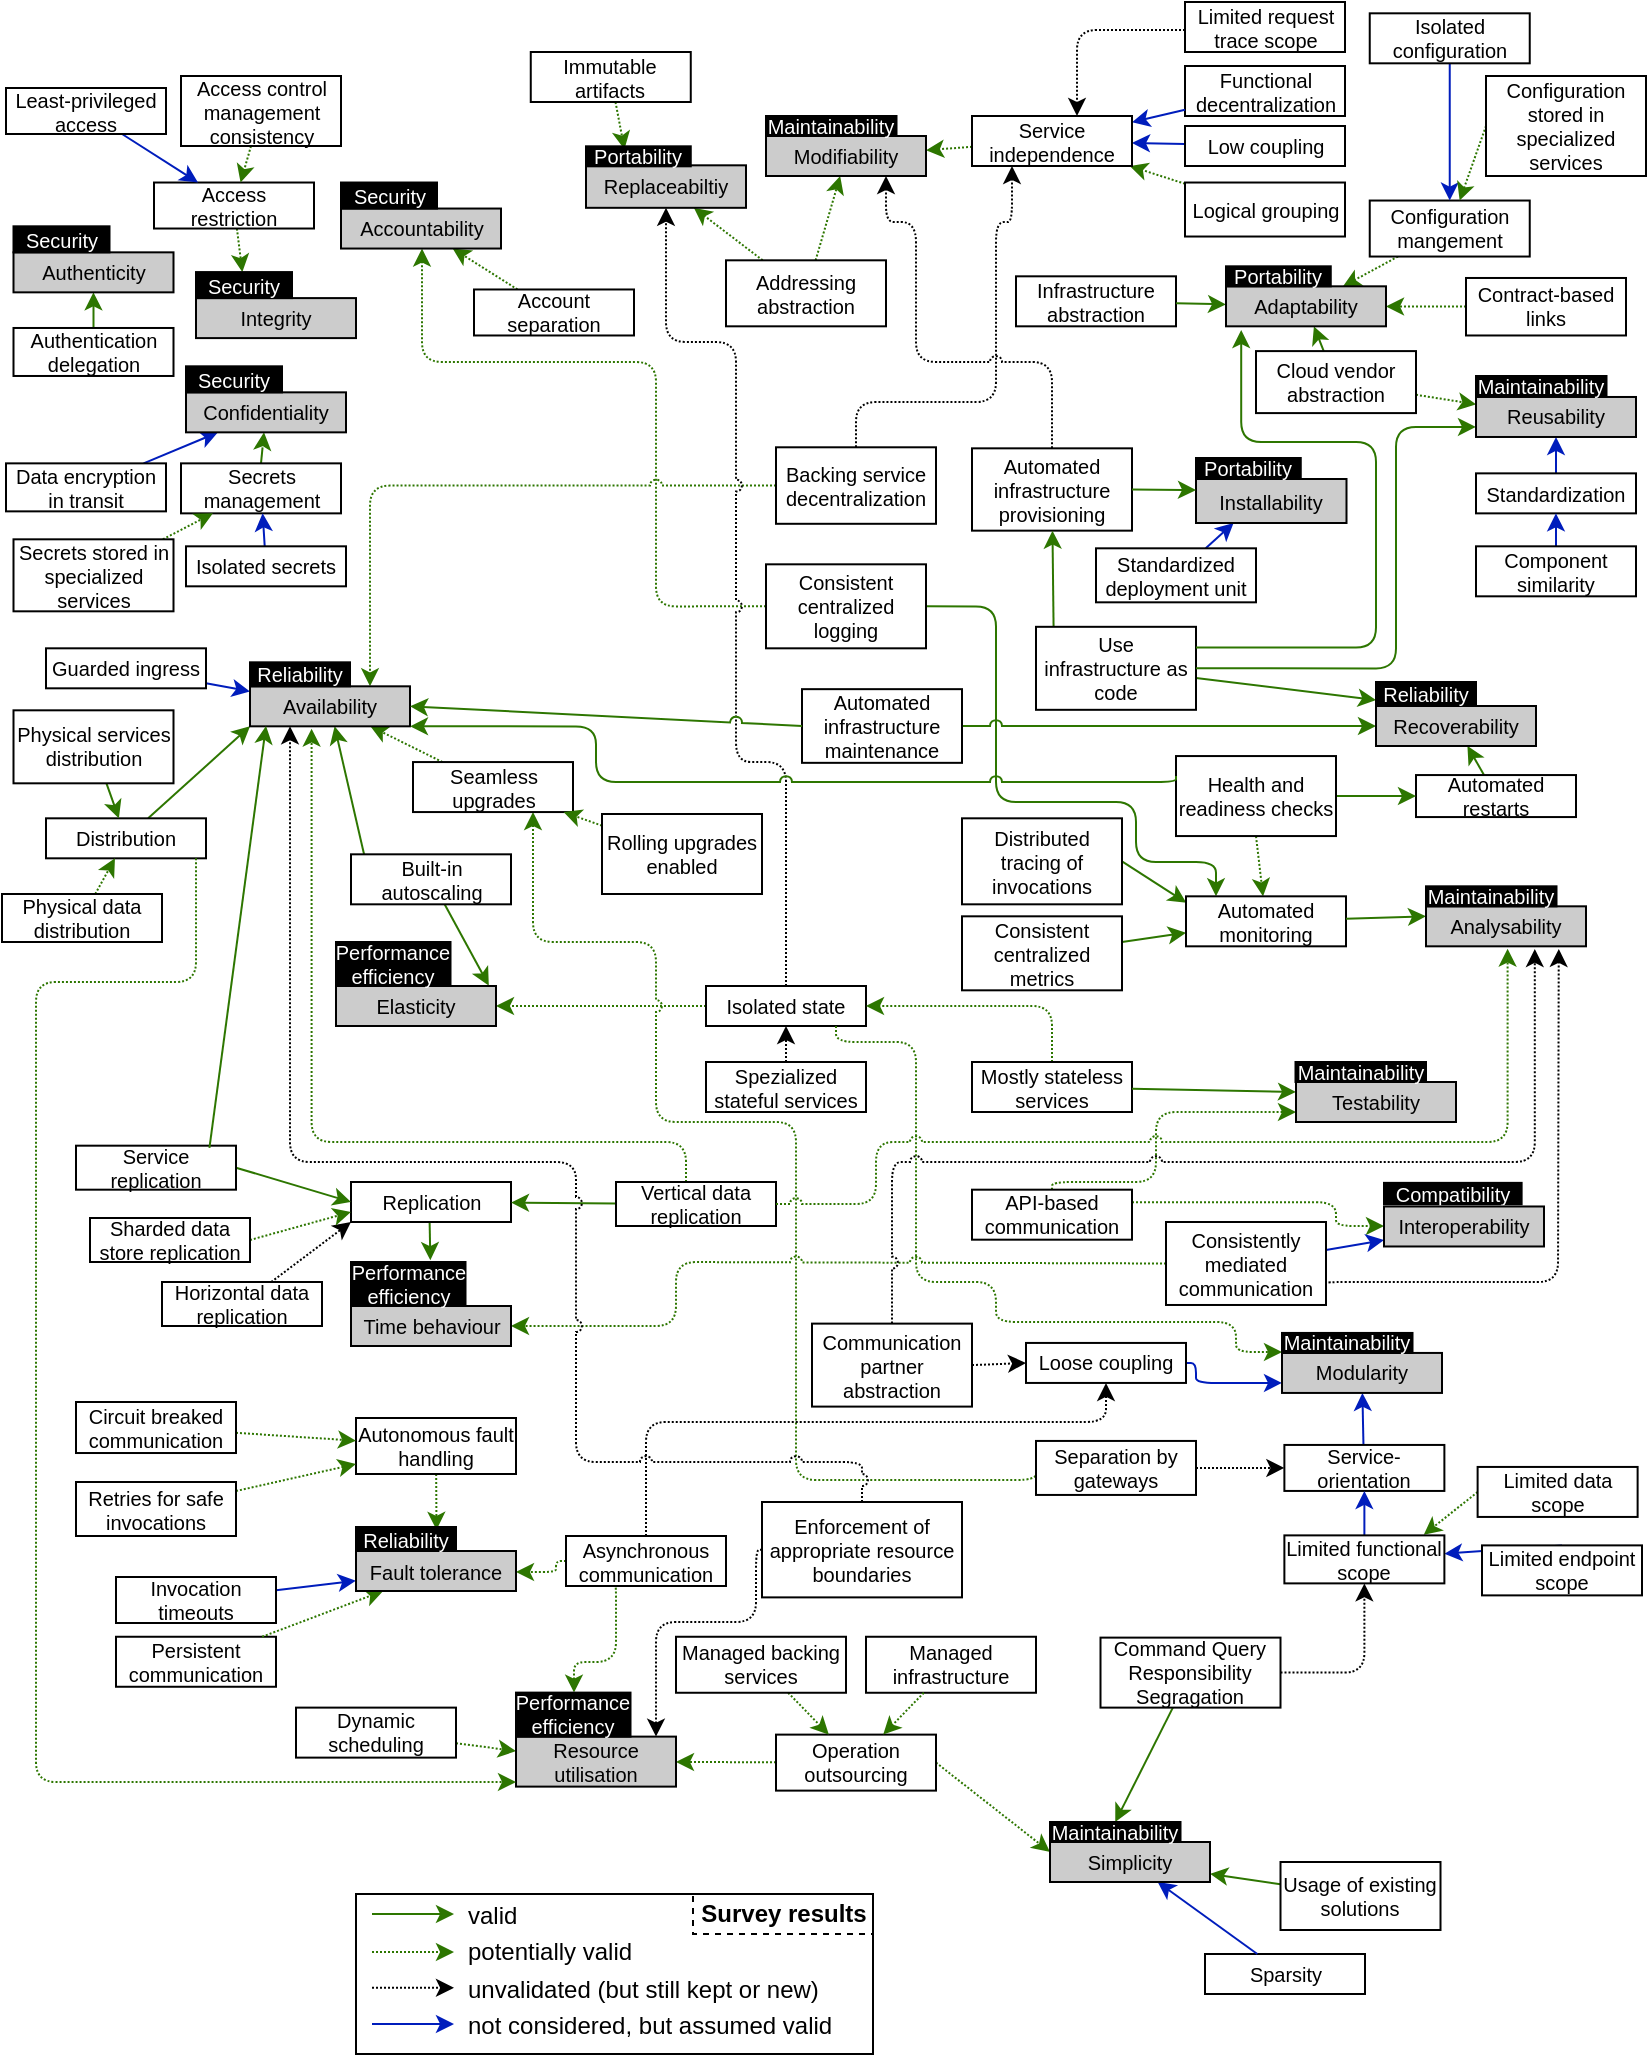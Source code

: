<mxfile version="21.1.7" type="device">
  <diagram id="lvV3Ok0h8ql0EQ45Bn60" name="Page-1">
    <mxGraphModel dx="2206" dy="1946" grid="1" gridSize="10" guides="1" tooltips="1" connect="1" arrows="1" fold="1" page="1" pageScale="1" pageWidth="827" pageHeight="1169" math="0" shadow="0">
      <root>
        <mxCell id="0" />
        <mxCell id="1" parent="0" />
        <mxCell id="UkfMT5YlCVHSnMBwZSvf-38" style="edgeStyle=none;rounded=0;orthogonalLoop=1;jettySize=auto;html=1;exitX=0.5;exitY=1;exitDx=0;exitDy=0;strokeColor=#001DBC;" parent="1" source="UkfMT5YlCVHSnMBwZSvf-39" target="UkfMT5YlCVHSnMBwZSvf-11" edge="1">
          <mxGeometry relative="1" as="geometry" />
        </mxCell>
        <mxCell id="UkfMT5YlCVHSnMBwZSvf-39" value="Service-orientation" style="rounded=0;whiteSpace=wrap;html=1;fontSize=10;" parent="1" vertex="1">
          <mxGeometry x="-185.81" y="-428.53" width="80" height="23" as="geometry" />
        </mxCell>
        <mxCell id="UkfMT5YlCVHSnMBwZSvf-42" style="rounded=1;orthogonalLoop=1;jettySize=auto;html=1;fillColor=#60a917;strokeColor=#2D7600;dashed=1;dashPattern=1 1;" parent="1" source="UkfMT5YlCVHSnMBwZSvf-43" target="UkfMT5YlCVHSnMBwZSvf-69" edge="1">
          <mxGeometry relative="1" as="geometry">
            <mxPoint x="-446.88" y="-578.73" as="sourcePoint" />
            <mxPoint x="-350.38" y="-341.23" as="targetPoint" />
          </mxGeometry>
        </mxCell>
        <mxCell id="UkfMT5YlCVHSnMBwZSvf-44" style="rounded=1;orthogonalLoop=1;jettySize=auto;html=1;fillColor=#0050ef;strokeColor=#001DBC;edgeStyle=orthogonalEdgeStyle;entryX=0;entryY=0.75;entryDx=0;entryDy=0;jumpStyle=arc;exitX=1;exitY=0.5;exitDx=0;exitDy=0;" parent="1" source="UkfMT5YlCVHSnMBwZSvf-46" target="UkfMT5YlCVHSnMBwZSvf-11" edge="1">
          <mxGeometry relative="1" as="geometry">
            <mxPoint x="-308.63" y="-591.57" as="sourcePoint" />
            <Array as="points">
              <mxPoint x="-230" y="-469" />
              <mxPoint x="-230" y="-459" />
            </Array>
          </mxGeometry>
        </mxCell>
        <mxCell id="UkfMT5YlCVHSnMBwZSvf-43" value="Isolated state" style="rounded=0;whiteSpace=wrap;html=1;fontSize=10;" parent="1" vertex="1">
          <mxGeometry x="-475" y="-658" width="80" height="20" as="geometry" />
        </mxCell>
        <mxCell id="UkfMT5YlCVHSnMBwZSvf-46" value="Loose coupling" style="rounded=0;whiteSpace=wrap;html=1;fontSize=10;" parent="1" vertex="1">
          <mxGeometry x="-315" y="-479.53" width="80" height="20" as="geometry" />
        </mxCell>
        <mxCell id="UkfMT5YlCVHSnMBwZSvf-47" style="edgeStyle=none;rounded=0;orthogonalLoop=1;jettySize=auto;html=1;fillColor=#0050ef;strokeColor=#001DBC;" parent="1" source="UkfMT5YlCVHSnMBwZSvf-48" target="UkfMT5YlCVHSnMBwZSvf-13" edge="1">
          <mxGeometry relative="1" as="geometry">
            <mxPoint x="353.91" y="-824.22" as="targetPoint" />
          </mxGeometry>
        </mxCell>
        <mxCell id="UkfMT5YlCVHSnMBwZSvf-48" value="Standardization" style="rounded=0;whiteSpace=wrap;html=1;fontSize=10;" parent="1" vertex="1">
          <mxGeometry x="-90" y="-914.32" width="80" height="20" as="geometry" />
        </mxCell>
        <mxCell id="UkfMT5YlCVHSnMBwZSvf-52" style="rounded=1;orthogonalLoop=1;jettySize=auto;html=1;fillColor=#60a917;strokeColor=#2D7600;dashed=1;dashPattern=1 1;exitX=0;exitY=0.5;exitDx=0;exitDy=0;edgeStyle=orthogonalEdgeStyle;jumpStyle=arc;entryX=0.75;entryY=1;entryDx=0;entryDy=0;" parent="1" source="UkfMT5YlCVHSnMBwZSvf-53" target="UkfMT5YlCVHSnMBwZSvf-83" edge="1">
          <mxGeometry relative="1" as="geometry">
            <mxPoint x="-555" y="-200.42" as="targetPoint" />
            <Array as="points">
              <mxPoint x="-310" y="-411" />
              <mxPoint x="-430" y="-411" />
              <mxPoint x="-430" y="-590" />
              <mxPoint x="-500" y="-590" />
              <mxPoint x="-500" y="-680" />
              <mxPoint x="-562" y="-680" />
            </Array>
          </mxGeometry>
        </mxCell>
        <mxCell id="UkfMT5YlCVHSnMBwZSvf-50" style="rounded=1;orthogonalLoop=1;jettySize=auto;html=1;exitX=1;exitY=0.5;exitDx=0;exitDy=0;entryX=0;entryY=0.5;entryDx=0;entryDy=0;edgeStyle=orthogonalEdgeStyle;jumpStyle=arc;strokeColor=#000000;dashed=1;dashPattern=1 1;" parent="1" source="UkfMT5YlCVHSnMBwZSvf-53" target="UkfMT5YlCVHSnMBwZSvf-39" edge="1">
          <mxGeometry relative="1" as="geometry">
            <mxPoint x="-300" y="-434.28" as="sourcePoint" />
            <mxPoint x="-107" y="-534.53" as="targetPoint" />
          </mxGeometry>
        </mxCell>
        <mxCell id="UkfMT5YlCVHSnMBwZSvf-53" value="Separation by gateways" style="rounded=0;whiteSpace=wrap;html=1;fontSize=10;" parent="1" vertex="1">
          <mxGeometry x="-310" y="-430.53" width="80" height="27" as="geometry" />
        </mxCell>
        <mxCell id="UkfMT5YlCVHSnMBwZSvf-59" value="Automated infrastructure&lt;br&gt;provisioning" style="rounded=0;whiteSpace=wrap;html=1;fontSize=10;" parent="1" vertex="1">
          <mxGeometry x="-342" y="-926.83" width="80" height="41.16" as="geometry" />
        </mxCell>
        <mxCell id="UkfMT5YlCVHSnMBwZSvf-60" style="edgeStyle=none;rounded=0;orthogonalLoop=1;jettySize=auto;html=1;fillColor=#60a917;strokeColor=#2D7600;dashed=1;dashPattern=1 1;" parent="1" source="UkfMT5YlCVHSnMBwZSvf-62" target="UkfMT5YlCVHSnMBwZSvf-21" edge="1">
          <mxGeometry relative="1" as="geometry">
            <mxPoint x="-160" y="-1137.09" as="targetPoint" />
          </mxGeometry>
        </mxCell>
        <mxCell id="UkfMT5YlCVHSnMBwZSvf-63" style="edgeStyle=none;rounded=0;orthogonalLoop=1;jettySize=auto;html=1;fillColor=#60a917;strokeColor=#2D7600;entryX=0.693;entryY=-0.042;entryDx=0;entryDy=0;entryPerimeter=0;" parent="1" target="S0jmk4pRJ6C3gl9eNd-o-32" edge="1">
          <mxGeometry relative="1" as="geometry">
            <mxPoint x="-504.987" y="-200.21" as="targetPoint" />
            <mxPoint x="-613.188" y="-540" as="sourcePoint" />
          </mxGeometry>
        </mxCell>
        <mxCell id="UkfMT5YlCVHSnMBwZSvf-64" value="Replication" style="rounded=0;whiteSpace=wrap;html=1;fontSize=10;" parent="1" vertex="1">
          <mxGeometry x="-652.5" y="-560" width="80" height="20" as="geometry" />
        </mxCell>
        <mxCell id="UkfMT5YlCVHSnMBwZSvf-72" value="Infrastructure abstraction" style="rounded=0;whiteSpace=wrap;html=1;fontSize=10;" parent="1" vertex="1">
          <mxGeometry x="-320" y="-1012.84" width="80" height="25" as="geometry" />
        </mxCell>
        <mxCell id="UkfMT5YlCVHSnMBwZSvf-73" style="edgeStyle=none;rounded=0;orthogonalLoop=1;jettySize=auto;html=1;fillColor=#60a917;strokeColor=#2D7600;" parent="1" source="UkfMT5YlCVHSnMBwZSvf-74" target="UkfMT5YlCVHSnMBwZSvf-23" edge="1">
          <mxGeometry relative="1" as="geometry" />
        </mxCell>
        <mxCell id="J7nFKlDYWhBsxY-H5TNd-14" style="rounded=1;orthogonalLoop=1;jettySize=auto;html=1;fillColor=#60a917;strokeColor=#2D7600;dashed=1;dashPattern=1 1;" parent="1" source="UkfMT5YlCVHSnMBwZSvf-74" target="UkfMT5YlCVHSnMBwZSvf-13" edge="1">
          <mxGeometry relative="1" as="geometry" />
        </mxCell>
        <mxCell id="UkfMT5YlCVHSnMBwZSvf-74" value="Cloud vendor abstraction" style="rounded=0;whiteSpace=wrap;html=1;fontSize=10;" parent="1" vertex="1">
          <mxGeometry x="-200" y="-975.45" width="80" height="31" as="geometry" />
        </mxCell>
        <mxCell id="UkfMT5YlCVHSnMBwZSvf-75" style="edgeStyle=none;rounded=0;orthogonalLoop=1;jettySize=auto;html=1;fillColor=#0050ef;strokeColor=#001DBC;entryX=0.25;entryY=1;entryDx=0;entryDy=0;" parent="1" source="UkfMT5YlCVHSnMBwZSvf-77" target="UkfMT5YlCVHSnMBwZSvf-27" edge="1">
          <mxGeometry relative="1" as="geometry" />
        </mxCell>
        <mxCell id="UkfMT5YlCVHSnMBwZSvf-77" value="Standardized deployment unit" style="rounded=0;whiteSpace=wrap;html=1;fontSize=10;" parent="1" vertex="1">
          <mxGeometry x="-280" y="-876.84" width="80" height="27" as="geometry" />
        </mxCell>
        <mxCell id="UkfMT5YlCVHSnMBwZSvf-78" style="edgeStyle=none;rounded=0;orthogonalLoop=1;jettySize=auto;html=1;fillColor=#60a917;strokeColor=#2D7600;dashed=1;dashPattern=1 1;entryX=0.367;entryY=0.147;entryDx=0;entryDy=0;entryPerimeter=0;" parent="1" source="UkfMT5YlCVHSnMBwZSvf-79" target="S0jmk4pRJ6C3gl9eNd-o-5" edge="1">
          <mxGeometry relative="1" as="geometry">
            <mxPoint x="-825.88" y="-155.35" as="targetPoint" />
          </mxGeometry>
        </mxCell>
        <mxCell id="UkfMT5YlCVHSnMBwZSvf-79" value="Immutable artifacts" style="rounded=0;whiteSpace=wrap;html=1;fontSize=10;" parent="1" vertex="1">
          <mxGeometry x="-562.62" y="-1125" width="80" height="25" as="geometry" />
        </mxCell>
        <mxCell id="UkfMT5YlCVHSnMBwZSvf-80" style="edgeStyle=none;rounded=0;orthogonalLoop=1;jettySize=auto;html=1;fillColor=#60a917;strokeColor=#2D7600;entryX=0;entryY=1;entryDx=0;entryDy=0;" parent="1" source="UkfMT5YlCVHSnMBwZSvf-81" target="UkfMT5YlCVHSnMBwZSvf-29" edge="1">
          <mxGeometry relative="1" as="geometry" />
        </mxCell>
        <mxCell id="UkfMT5YlCVHSnMBwZSvf-81" value="Distribution" style="rounded=0;whiteSpace=wrap;html=1;fontSize=10;" parent="1" vertex="1">
          <mxGeometry x="-805" y="-741.84" width="80" height="20" as="geometry" />
        </mxCell>
        <mxCell id="UkfMT5YlCVHSnMBwZSvf-82" style="edgeStyle=none;rounded=0;orthogonalLoop=1;jettySize=auto;html=1;fillColor=#60a917;strokeColor=#2D7600;dashed=1;dashPattern=1 1;" parent="1" source="UkfMT5YlCVHSnMBwZSvf-83" target="UkfMT5YlCVHSnMBwZSvf-29" edge="1">
          <mxGeometry relative="1" as="geometry" />
        </mxCell>
        <mxCell id="UkfMT5YlCVHSnMBwZSvf-83" value="Seamless upgrades" style="rounded=0;whiteSpace=wrap;html=1;fontSize=10;" parent="1" vertex="1">
          <mxGeometry x="-621.5" y="-769.97" width="80" height="25" as="geometry" />
        </mxCell>
        <mxCell id="UkfMT5YlCVHSnMBwZSvf-84" style="edgeStyle=none;rounded=0;orthogonalLoop=1;jettySize=auto;html=1;fillColor=#60a917;strokeColor=#2D7600;dashed=1;dashPattern=1 1;entryX=0.805;entryY=0.119;entryDx=0;entryDy=0;entryPerimeter=0;" parent="1" source="UkfMT5YlCVHSnMBwZSvf-85" target="S0jmk4pRJ6C3gl9eNd-o-10" edge="1">
          <mxGeometry relative="1" as="geometry">
            <mxPoint x="-588.75" y="-96.15" as="sourcePoint" />
          </mxGeometry>
        </mxCell>
        <mxCell id="UkfMT5YlCVHSnMBwZSvf-85" value="Autonomous fault handling" style="rounded=0;whiteSpace=wrap;html=1;fontSize=10;" parent="1" vertex="1">
          <mxGeometry x="-650" y="-442.0" width="80" height="28" as="geometry" />
        </mxCell>
        <mxCell id="UkfMT5YlCVHSnMBwZSvf-87" style="edgeStyle=none;rounded=0;orthogonalLoop=1;jettySize=auto;html=1;fillColor=#60a917;strokeColor=#2D7600;" parent="1" source="UkfMT5YlCVHSnMBwZSvf-88" target="UkfMT5YlCVHSnMBwZSvf-31" edge="1">
          <mxGeometry relative="1" as="geometry" />
        </mxCell>
        <mxCell id="UkfMT5YlCVHSnMBwZSvf-88" value="Automated restarts" style="rounded=0;whiteSpace=wrap;html=1;fontSize=10;" parent="1" vertex="1">
          <mxGeometry x="-120" y="-763.47" width="80" height="21" as="geometry" />
        </mxCell>
        <mxCell id="UkfMT5YlCVHSnMBwZSvf-90" style="rounded=1;orthogonalLoop=1;jettySize=auto;html=1;entryX=0;entryY=0.75;entryDx=0;entryDy=0;fillColor=#60a917;strokeColor=#2D7600;dashed=1;dashPattern=1 1;edgeStyle=orthogonalEdgeStyle;exitX=0.5;exitY=0;exitDx=0;exitDy=0;jumpStyle=arc;" parent="1" source="UkfMT5YlCVHSnMBwZSvf-91" target="UkfMT5YlCVHSnMBwZSvf-7" edge="1">
          <mxGeometry relative="1" as="geometry">
            <mxPoint x="193.25" y="-462.25" as="targetPoint" />
            <Array as="points">
              <mxPoint x="-302" y="-560" />
              <mxPoint x="-250" y="-560" />
              <mxPoint x="-250" y="-595" />
            </Array>
          </mxGeometry>
        </mxCell>
        <mxCell id="UkfMT5YlCVHSnMBwZSvf-89" style="rounded=1;orthogonalLoop=1;jettySize=auto;html=1;dashed=1;dashPattern=1 1;fillColor=#60a917;strokeColor=#2D7600;edgeStyle=orthogonalEdgeStyle;exitX=1;exitY=0.25;exitDx=0;exitDy=0;" parent="1" source="UkfMT5YlCVHSnMBwZSvf-91" target="UkfMT5YlCVHSnMBwZSvf-37" edge="1">
          <mxGeometry relative="1" as="geometry">
            <mxPoint x="-250" y="-550" as="sourcePoint" />
            <Array as="points">
              <mxPoint x="-160" y="-550" />
              <mxPoint x="-160" y="-538" />
            </Array>
            <mxPoint x="-160" y="-540" as="targetPoint" />
          </mxGeometry>
        </mxCell>
        <mxCell id="UkfMT5YlCVHSnMBwZSvf-91" value="API-based communication" style="rounded=0;whiteSpace=wrap;html=1;fontSize=10;" parent="1" vertex="1">
          <mxGeometry x="-342" y="-556.16" width="80" height="25" as="geometry" />
        </mxCell>
        <mxCell id="UkfMT5YlCVHSnMBwZSvf-224" style="edgeStyle=none;rounded=0;orthogonalLoop=1;jettySize=auto;html=1;strokeColor=#001DBC;" parent="1" source="yXphycHbIA3lI5VkkL6f-14" target="UkfMT5YlCVHSnMBwZSvf-37" edge="1">
          <mxGeometry relative="1" as="geometry">
            <mxPoint x="105.5" y="-550" as="sourcePoint" />
          </mxGeometry>
        </mxCell>
        <mxCell id="UkfMT5YlCVHSnMBwZSvf-215" style="edgeStyle=none;rounded=0;orthogonalLoop=1;jettySize=auto;html=1;dashed=1;dashPattern=1 1;fillColor=#60a917;strokeColor=#2D7600;" parent="1" source="UkfMT5YlCVHSnMBwZSvf-99" target="S0jmk4pRJ6C3gl9eNd-o-42" edge="1">
          <mxGeometry relative="1" as="geometry">
            <mxPoint x="-684.787" y="-1017.84" as="sourcePoint" />
          </mxGeometry>
        </mxCell>
        <mxCell id="UkfMT5YlCVHSnMBwZSvf-99" value="Access restriction" style="rounded=0;whiteSpace=wrap;html=1;fontSize=10;" parent="1" vertex="1">
          <mxGeometry x="-751" y="-1059.74" width="80" height="23" as="geometry" />
        </mxCell>
        <mxCell id="UkfMT5YlCVHSnMBwZSvf-100" style="edgeStyle=none;rounded=0;orthogonalLoop=1;jettySize=auto;html=1;fillColor=#60a917;strokeColor=#2D7600;dashed=1;dashPattern=1 1;" parent="1" source="UkfMT5YlCVHSnMBwZSvf-101" target="UkfMT5YlCVHSnMBwZSvf-23" edge="1">
          <mxGeometry relative="1" as="geometry" />
        </mxCell>
        <mxCell id="UkfMT5YlCVHSnMBwZSvf-101" value="Configuration mangement" style="rounded=0;whiteSpace=wrap;html=1;fontSize=10;" parent="1" vertex="1">
          <mxGeometry x="-143.13" y="-1050.73" width="80" height="28" as="geometry" />
        </mxCell>
        <mxCell id="UkfMT5YlCVHSnMBwZSvf-103" style="edgeStyle=none;rounded=0;orthogonalLoop=1;jettySize=auto;html=1;fillColor=#60a917;strokeColor=#2D7600;dashed=1;dashPattern=1 1;" parent="1" source="UkfMT5YlCVHSnMBwZSvf-105" target="UkfMT5YlCVHSnMBwZSvf-17" edge="1">
          <mxGeometry relative="1" as="geometry">
            <mxPoint x="-157.25" y="-258.91" as="targetPoint" />
          </mxGeometry>
        </mxCell>
        <mxCell id="UkfMT5YlCVHSnMBwZSvf-104" style="orthogonalLoop=1;jettySize=auto;html=1;rounded=1;fillColor=#60a917;strokeColor=#2D7600;dashed=1;dashPattern=1 1;exitX=1;exitY=0.5;exitDx=0;exitDy=0;entryX=0;entryY=0.25;entryDx=0;entryDy=0;" parent="1" source="UkfMT5YlCVHSnMBwZSvf-105" target="UkfMT5YlCVHSnMBwZSvf-102" edge="1">
          <mxGeometry relative="1" as="geometry">
            <mxPoint x="-360.001" y="-280.0" as="sourcePoint" />
            <mxPoint x="282.48" y="-716.67" as="targetPoint" />
          </mxGeometry>
        </mxCell>
        <mxCell id="UkfMT5YlCVHSnMBwZSvf-105" value="Operation outsourcing" style="rounded=0;whiteSpace=wrap;html=1;fontSize=10;" parent="1" vertex="1">
          <mxGeometry x="-440" y="-283.69" width="80" height="28" as="geometry" />
        </mxCell>
        <mxCell id="UkfMT5YlCVHSnMBwZSvf-106" style="edgeStyle=orthogonalEdgeStyle;rounded=1;orthogonalLoop=1;jettySize=auto;html=1;dashed=1;dashPattern=1 1;" parent="1" source="UkfMT5YlCVHSnMBwZSvf-107" target="UkfMT5YlCVHSnMBwZSvf-17" edge="1">
          <mxGeometry relative="1" as="geometry">
            <mxPoint x="-435.25" y="72.46" as="targetPoint" />
            <Array as="points">
              <mxPoint x="-450" y="-376" />
              <mxPoint x="-450" y="-340" />
              <mxPoint x="-500" y="-340" />
            </Array>
          </mxGeometry>
        </mxCell>
        <mxCell id="UkfMT5YlCVHSnMBwZSvf-107" value="Enforcement of appropriate resource boundaries" style="rounded=0;whiteSpace=wrap;html=1;fontSize=10;" parent="1" vertex="1">
          <mxGeometry x="-447" y="-400" width="100" height="47.69" as="geometry" />
        </mxCell>
        <mxCell id="UkfMT5YlCVHSnMBwZSvf-212" style="edgeStyle=none;rounded=0;orthogonalLoop=1;jettySize=auto;html=1;exitX=0.5;exitY=0;exitDx=0;exitDy=0;fillColor=#60a917;strokeColor=#2D7600;dashed=1;dashPattern=8 8;" parent="1" source="UkfMT5YlCVHSnMBwZSvf-108" target="UkfMT5YlCVHSnMBwZSvf-95" edge="1">
          <mxGeometry relative="1" as="geometry" />
        </mxCell>
        <mxCell id="UkfMT5YlCVHSnMBwZSvf-108" value="Secrets management" style="rounded=0;whiteSpace=wrap;html=1;fontSize=10;" parent="1" vertex="1">
          <mxGeometry x="-737.5" y="-919.32" width="80" height="25" as="geometry" />
        </mxCell>
        <mxCell id="UkfMT5YlCVHSnMBwZSvf-222" style="edgeStyle=none;rounded=0;orthogonalLoop=1;jettySize=auto;html=1;fillColor=#60a917;strokeColor=#2D7600;" parent="1" source="UkfMT5YlCVHSnMBwZSvf-111" target="UkfMT5YlCVHSnMBwZSvf-94" edge="1">
          <mxGeometry relative="1" as="geometry" />
        </mxCell>
        <mxCell id="UkfMT5YlCVHSnMBwZSvf-111" value="Authentication delegation" style="rounded=0;whiteSpace=wrap;html=1;fontSize=10;" parent="1" vertex="1">
          <mxGeometry x="-821.25" y="-987.01" width="80" height="24" as="geometry" />
        </mxCell>
        <mxCell id="UkfMT5YlCVHSnMBwZSvf-112" style="edgeStyle=none;rounded=0;orthogonalLoop=1;jettySize=auto;html=1;strokeColor=#001DBC;" parent="1" source="UkfMT5YlCVHSnMBwZSvf-113" target="UkfMT5YlCVHSnMBwZSvf-39" edge="1">
          <mxGeometry relative="1" as="geometry" />
        </mxCell>
        <mxCell id="J7nFKlDYWhBsxY-H5TNd-15" style="rounded=1;orthogonalLoop=1;jettySize=auto;html=1;fillColor=#60a917;strokeColor=#2D7600;entryX=0.5;entryY=0;entryDx=0;entryDy=0;" parent="1" source="UkfMT5YlCVHSnMBwZSvf-115" target="S0jmk4pRJ6C3gl9eNd-o-20" edge="1">
          <mxGeometry relative="1" as="geometry">
            <mxPoint x="-144.591" y="-591.57" as="targetPoint" />
          </mxGeometry>
        </mxCell>
        <mxCell id="UkfMT5YlCVHSnMBwZSvf-115" value="Command Query Responsibility Segragation" style="rounded=0;whiteSpace=wrap;html=1;fontSize=10;" parent="1" vertex="1">
          <mxGeometry x="-277.75" y="-332.19" width="90" height="35" as="geometry" />
        </mxCell>
        <mxCell id="UkfMT5YlCVHSnMBwZSvf-116" style="edgeStyle=orthogonalEdgeStyle;rounded=1;orthogonalLoop=1;jettySize=auto;html=1;fillColor=#60a917;strokeColor=#2D7600;dashed=1;dashPattern=1 1;entryX=1;entryY=0.5;entryDx=0;entryDy=0;exitX=0.5;exitY=0;exitDx=0;exitDy=0;" parent="1" source="UkfMT5YlCVHSnMBwZSvf-117" target="UkfMT5YlCVHSnMBwZSvf-43" edge="1">
          <mxGeometry relative="1" as="geometry">
            <mxPoint x="-539.25" y="-677.73" as="targetPoint" />
            <Array as="points">
              <mxPoint x="-302" y="-648" />
            </Array>
          </mxGeometry>
        </mxCell>
        <mxCell id="UkfMT5YlCVHSnMBwZSvf-117" value="Mostly stateless services" style="rounded=0;whiteSpace=wrap;html=1;fontSize=10;" parent="1" vertex="1">
          <mxGeometry x="-342" y="-620" width="80" height="25" as="geometry" />
        </mxCell>
        <mxCell id="UkfMT5YlCVHSnMBwZSvf-118" style="edgeStyle=none;rounded=0;orthogonalLoop=1;jettySize=auto;html=1;dashed=1;dashPattern=1 1;" parent="1" source="UkfMT5YlCVHSnMBwZSvf-119" target="UkfMT5YlCVHSnMBwZSvf-43" edge="1">
          <mxGeometry relative="1" as="geometry">
            <mxPoint x="-432.128" y="-603.16" as="targetPoint" />
          </mxGeometry>
        </mxCell>
        <mxCell id="UkfMT5YlCVHSnMBwZSvf-119" value="Spezialized stateful services" style="rounded=0;whiteSpace=wrap;html=1;fontSize=10;" parent="1" vertex="1">
          <mxGeometry x="-475" y="-620" width="80" height="25" as="geometry" />
        </mxCell>
        <mxCell id="UkfMT5YlCVHSnMBwZSvf-120" style="edgeStyle=orthogonalEdgeStyle;rounded=1;orthogonalLoop=1;jettySize=auto;html=1;exitX=0.5;exitY=0;exitDx=0;exitDy=0;dashed=1;dashPattern=1 1;" parent="1" source="UkfMT5YlCVHSnMBwZSvf-121" target="UkfMT5YlCVHSnMBwZSvf-46" edge="1">
          <mxGeometry relative="1" as="geometry">
            <Array as="points">
              <mxPoint x="-505" y="-440" />
              <mxPoint x="-275" y="-440" />
            </Array>
          </mxGeometry>
        </mxCell>
        <mxCell id="J7nFKlDYWhBsxY-H5TNd-11" style="rounded=1;orthogonalLoop=1;jettySize=auto;html=1;fillColor=#60a917;strokeColor=#2D7600;dashed=1;dashPattern=1 1;edgeStyle=orthogonalEdgeStyle;exitX=0;exitY=0.5;exitDx=0;exitDy=0;" parent="1" source="UkfMT5YlCVHSnMBwZSvf-121" target="UkfMT5YlCVHSnMBwZSvf-33" edge="1">
          <mxGeometry relative="1" as="geometry">
            <mxPoint x="-464.75" y="-368.0" as="sourcePoint" />
            <Array as="points">
              <mxPoint x="-550" y="-370" />
              <mxPoint x="-550" y="-365" />
            </Array>
          </mxGeometry>
        </mxCell>
        <mxCell id="J7nFKlDYWhBsxY-H5TNd-12" style="rounded=1;orthogonalLoop=1;jettySize=auto;html=1;fillColor=#60a917;strokeColor=#2D7600;dashed=1;dashPattern=1 1;edgeStyle=orthogonalEdgeStyle;exitX=0.25;exitY=1;exitDx=0;exitDy=0;" parent="1" source="UkfMT5YlCVHSnMBwZSvf-121" target="S0jmk4pRJ6C3gl9eNd-o-28" edge="1">
          <mxGeometry relative="1" as="geometry">
            <mxPoint x="-225.38" y="-443.39" as="sourcePoint" />
            <mxPoint x="-255.38" y="-283.39" as="targetPoint" />
            <Array as="points">
              <mxPoint x="-520" y="-362" />
              <mxPoint x="-520" y="-320" />
              <mxPoint x="-541" y="-320" />
            </Array>
          </mxGeometry>
        </mxCell>
        <mxCell id="UkfMT5YlCVHSnMBwZSvf-121" value="Asynchronous communication" style="rounded=0;whiteSpace=wrap;html=1;fontSize=10;" parent="1" vertex="1">
          <mxGeometry x="-545" y="-383.0" width="80" height="25" as="geometry" />
        </mxCell>
        <mxCell id="UkfMT5YlCVHSnMBwZSvf-122" style="edgeStyle=none;rounded=0;orthogonalLoop=1;jettySize=auto;html=1;fillColor=#0050ef;strokeColor=#001DBC;" parent="1" source="UkfMT5YlCVHSnMBwZSvf-123" target="UkfMT5YlCVHSnMBwZSvf-48" edge="1">
          <mxGeometry relative="1" as="geometry">
            <mxPoint x="-275.3" y="-685.39" as="targetPoint" />
          </mxGeometry>
        </mxCell>
        <mxCell id="UkfMT5YlCVHSnMBwZSvf-123" value="Component similarity" style="rounded=0;whiteSpace=wrap;html=1;fontSize=10;" parent="1" vertex="1">
          <mxGeometry x="-90" y="-877.84" width="80" height="25" as="geometry" />
        </mxCell>
        <mxCell id="UkfMT5YlCVHSnMBwZSvf-124" style="edgeStyle=none;rounded=0;orthogonalLoop=1;jettySize=auto;html=1;fillColor=#60a917;strokeColor=#2D7600;" parent="1" source="UkfMT5YlCVHSnMBwZSvf-125" target="UkfMT5YlCVHSnMBwZSvf-102" edge="1">
          <mxGeometry relative="1" as="geometry">
            <mxPoint x="216.62" y="-721.57" as="targetPoint" />
          </mxGeometry>
        </mxCell>
        <mxCell id="UkfMT5YlCVHSnMBwZSvf-125" value="Usage of existing solutions" style="rounded=0;whiteSpace=wrap;html=1;fontSize=10;" parent="1" vertex="1">
          <mxGeometry x="-187.75" y="-220.0" width="80" height="34" as="geometry" />
        </mxCell>
        <mxCell id="UkfMT5YlCVHSnMBwZSvf-126" style="rounded=1;orthogonalLoop=1;jettySize=auto;html=1;fillColor=#60a917;strokeColor=#2D7600;edgeStyle=orthogonalEdgeStyle;exitX=1;exitY=0.5;exitDx=0;exitDy=0;" parent="1" source="UkfMT5YlCVHSnMBwZSvf-127" target="UkfMT5YlCVHSnMBwZSvf-56" edge="1">
          <mxGeometry relative="1" as="geometry">
            <mxPoint x="-442.75" y="-337.59" as="targetPoint" />
            <Array as="points">
              <mxPoint x="-330" y="-848" />
              <mxPoint x="-330" y="-750" />
              <mxPoint x="-260" y="-750" />
              <mxPoint x="-260" y="-720" />
              <mxPoint x="-220" y="-720" />
            </Array>
            <mxPoint x="-370" y="-837" as="sourcePoint" />
          </mxGeometry>
        </mxCell>
        <mxCell id="J7nFKlDYWhBsxY-H5TNd-16" style="rounded=1;orthogonalLoop=1;jettySize=auto;html=1;fillColor=#60a917;strokeColor=#2D7600;dashed=1;dashPattern=1 1;jumpStyle=arc;edgeStyle=orthogonalEdgeStyle;exitX=0;exitY=0.5;exitDx=0;exitDy=0;" parent="1" source="UkfMT5YlCVHSnMBwZSvf-127" target="UkfMT5YlCVHSnMBwZSvf-97" edge="1">
          <mxGeometry relative="1" as="geometry">
            <Array as="points">
              <mxPoint x="-500" y="-848" />
              <mxPoint x="-500" y="-970" />
              <mxPoint x="-617" y="-970" />
            </Array>
          </mxGeometry>
        </mxCell>
        <mxCell id="UkfMT5YlCVHSnMBwZSvf-127" value="Consistent centralized logging" style="rounded=0;whiteSpace=wrap;html=1;fontSize=10;" parent="1" vertex="1">
          <mxGeometry x="-445.0" y="-868.84" width="80" height="42" as="geometry" />
        </mxCell>
        <mxCell id="UkfMT5YlCVHSnMBwZSvf-128" style="rounded=0;orthogonalLoop=1;jettySize=auto;html=1;fillColor=#60a917;strokeColor=#2D7600;dashed=1;dashPattern=1 1;exitX=0.5;exitY=1;exitDx=0;exitDy=0;" parent="1" source="UkfMT5YlCVHSnMBwZSvf-129" target="UkfMT5YlCVHSnMBwZSvf-56" edge="1">
          <mxGeometry relative="1" as="geometry">
            <mxPoint x="-442.75" y="-329.34" as="targetPoint" />
          </mxGeometry>
        </mxCell>
        <mxCell id="J7nFKlDYWhBsxY-H5TNd-1" style="rounded=1;orthogonalLoop=1;jettySize=auto;html=1;fillColor=#60a917;strokeColor=#2D7600;jumpStyle=arc;exitX=1;exitY=0.5;exitDx=0;exitDy=0;" parent="1" source="UkfMT5YlCVHSnMBwZSvf-129" target="UkfMT5YlCVHSnMBwZSvf-88" edge="1">
          <mxGeometry relative="1" as="geometry" />
        </mxCell>
        <mxCell id="UkfMT5YlCVHSnMBwZSvf-129" value="Health and readiness checks" style="rounded=0;whiteSpace=wrap;html=1;fontSize=10;" parent="1" vertex="1">
          <mxGeometry x="-240" y="-772.97" width="80" height="40" as="geometry" />
        </mxCell>
        <mxCell id="UkfMT5YlCVHSnMBwZSvf-130" style="edgeStyle=none;rounded=0;orthogonalLoop=1;jettySize=auto;html=1;strokeColor=#2D7600;entryX=0;entryY=0.75;entryDx=0;entryDy=0;" parent="1" source="UkfMT5YlCVHSnMBwZSvf-132" target="S0jmk4pRJ6C3gl9eNd-o-9" edge="1">
          <mxGeometry relative="1" as="geometry" />
        </mxCell>
        <mxCell id="UkfMT5YlCVHSnMBwZSvf-131" style="edgeStyle=none;rounded=0;orthogonalLoop=1;jettySize=auto;html=1;fillColor=#60a917;strokeColor=#2D7600;exitX=0.11;exitY=0.013;exitDx=0;exitDy=0;exitPerimeter=0;" parent="1" source="UkfMT5YlCVHSnMBwZSvf-132" target="UkfMT5YlCVHSnMBwZSvf-59" edge="1">
          <mxGeometry relative="1" as="geometry">
            <mxPoint x="113.24" y="-38.34" as="sourcePoint" />
          </mxGeometry>
        </mxCell>
        <mxCell id="UkfMT5YlCVHSnMBwZSvf-132" value="Use infrastructure as code" style="rounded=0;whiteSpace=wrap;html=1;fontSize=10;" parent="1" vertex="1">
          <mxGeometry x="-310" y="-837.59" width="80" height="41.5" as="geometry" />
        </mxCell>
        <mxCell id="UkfMT5YlCVHSnMBwZSvf-133" style="edgeStyle=none;rounded=0;orthogonalLoop=1;jettySize=auto;html=1;fillColor=#60a917;strokeColor=#2D7600;dashed=1;dashPattern=1 1;" parent="1" source="UkfMT5YlCVHSnMBwZSvf-135" target="UkfMT5YlCVHSnMBwZSvf-17" edge="1">
          <mxGeometry relative="1" as="geometry" />
        </mxCell>
        <mxCell id="UkfMT5YlCVHSnMBwZSvf-135" value="Dynamic scheduling" style="rounded=0;whiteSpace=wrap;html=1;fontSize=10;" parent="1" vertex="1">
          <mxGeometry x="-680" y="-297.19" width="80" height="25" as="geometry" />
        </mxCell>
        <mxCell id="UkfMT5YlCVHSnMBwZSvf-136" style="edgeStyle=none;rounded=0;orthogonalLoop=1;jettySize=auto;html=1;fillColor=#60a917;strokeColor=#2D7600;dashed=1;dashPattern=1 1;" parent="1" source="UkfMT5YlCVHSnMBwZSvf-137" target="UkfMT5YlCVHSnMBwZSvf-62" edge="1">
          <mxGeometry relative="1" as="geometry">
            <mxPoint x="-332.75" y="-260.5" as="targetPoint" />
          </mxGeometry>
        </mxCell>
        <mxCell id="UkfMT5YlCVHSnMBwZSvf-137" value="Logical grouping" style="rounded=0;whiteSpace=wrap;html=1;fontSize=10;" parent="1" vertex="1">
          <mxGeometry x="-235.5" y="-1059.74" width="80" height="27" as="geometry" />
        </mxCell>
        <mxCell id="UkfMT5YlCVHSnMBwZSvf-138" style="rounded=1;orthogonalLoop=1;jettySize=auto;html=1;entryX=0.25;entryY=1;entryDx=0;entryDy=0;dashed=1;dashPattern=1 1;edgeStyle=orthogonalEdgeStyle;" parent="1" source="UkfMT5YlCVHSnMBwZSvf-139" target="UkfMT5YlCVHSnMBwZSvf-62" edge="1">
          <mxGeometry relative="1" as="geometry">
            <Array as="points">
              <mxPoint x="-400" y="-950" />
              <mxPoint x="-330" y="-950" />
              <mxPoint x="-330" y="-1040" />
              <mxPoint x="-322" y="-1040" />
            </Array>
          </mxGeometry>
        </mxCell>
        <mxCell id="J7nFKlDYWhBsxY-H5TNd-13" style="rounded=1;orthogonalLoop=1;jettySize=auto;html=1;fillColor=#60a917;strokeColor=#2D7600;dashed=1;dashPattern=1 1;elbow=vertical;exitX=0;exitY=0.5;exitDx=0;exitDy=0;entryX=0.75;entryY=0;entryDx=0;entryDy=0;edgeStyle=orthogonalEdgeStyle;jumpStyle=arc;" parent="1" source="UkfMT5YlCVHSnMBwZSvf-139" target="UkfMT5YlCVHSnMBwZSvf-29" edge="1">
          <mxGeometry relative="1" as="geometry">
            <mxPoint x="-445" y="-897.84" as="sourcePoint" />
          </mxGeometry>
        </mxCell>
        <mxCell id="UkfMT5YlCVHSnMBwZSvf-139" value="Backing service decentralization" style="rounded=0;whiteSpace=wrap;html=1;fontSize=10;" parent="1" vertex="1">
          <mxGeometry x="-440" y="-927.35" width="80" height="38.25" as="geometry" />
        </mxCell>
        <mxCell id="UkfMT5YlCVHSnMBwZSvf-140" style="edgeStyle=none;rounded=0;orthogonalLoop=1;jettySize=auto;html=1;fillColor=#60a917;strokeColor=#2D7600;dashed=1;dashPattern=1 1;" parent="1" source="UkfMT5YlCVHSnMBwZSvf-141" target="UkfMT5YlCVHSnMBwZSvf-105" edge="1">
          <mxGeometry relative="1" as="geometry">
            <mxPoint x="126" y="-150.67" as="sourcePoint" />
          </mxGeometry>
        </mxCell>
        <mxCell id="UkfMT5YlCVHSnMBwZSvf-141" value="Managed backing services" style="rounded=0;whiteSpace=wrap;html=1;fontSize=10;" parent="1" vertex="1">
          <mxGeometry x="-490" y="-332.62" width="85" height="28" as="geometry" />
        </mxCell>
        <mxCell id="UkfMT5YlCVHSnMBwZSvf-142" style="edgeStyle=none;rounded=0;orthogonalLoop=1;jettySize=auto;html=1;entryX=0;entryY=1;entryDx=0;entryDy=0;dashed=1;dashPattern=1 1;" parent="1" source="UkfMT5YlCVHSnMBwZSvf-143" target="UkfMT5YlCVHSnMBwZSvf-64" edge="1">
          <mxGeometry relative="1" as="geometry">
            <mxPoint x="-1105.88" y="-13.412" as="targetPoint" />
          </mxGeometry>
        </mxCell>
        <mxCell id="UkfMT5YlCVHSnMBwZSvf-143" value="Horizontal data replication" style="rounded=0;whiteSpace=wrap;html=1;fontSize=10;" parent="1" vertex="1">
          <mxGeometry x="-747" y="-510" width="80" height="22" as="geometry" />
        </mxCell>
        <mxCell id="UkfMT5YlCVHSnMBwZSvf-144" style="edgeStyle=none;rounded=0;orthogonalLoop=1;jettySize=auto;html=1;fillColor=#60a917;strokeColor=#2D7600;" parent="1" source="UkfMT5YlCVHSnMBwZSvf-145" target="UkfMT5YlCVHSnMBwZSvf-64" edge="1">
          <mxGeometry relative="1" as="geometry">
            <mxPoint x="-551.38" y="-413.39" as="sourcePoint" />
            <mxPoint x="-620" y="-590" as="targetPoint" />
          </mxGeometry>
        </mxCell>
        <mxCell id="J7nFKlDYWhBsxY-H5TNd-19" style="rounded=1;orthogonalLoop=1;jettySize=auto;html=1;fillColor=#60a917;strokeColor=#2D7600;dashed=1;dashPattern=1 1;edgeStyle=orthogonalEdgeStyle;entryX=0.385;entryY=1.058;entryDx=0;entryDy=0;entryPerimeter=0;" parent="1" source="UkfMT5YlCVHSnMBwZSvf-145" target="UkfMT5YlCVHSnMBwZSvf-29" edge="1">
          <mxGeometry relative="1" as="geometry">
            <mxPoint x="-670" y="-740" as="targetPoint" />
            <Array as="points">
              <mxPoint x="-485" y="-580" />
              <mxPoint x="-672" y="-580" />
            </Array>
          </mxGeometry>
        </mxCell>
        <mxCell id="UkfMT5YlCVHSnMBwZSvf-145" value="Vertical data replication" style="rounded=0;whiteSpace=wrap;html=1;fontSize=10;" parent="1" vertex="1">
          <mxGeometry x="-520" y="-560" width="80" height="22" as="geometry" />
        </mxCell>
        <mxCell id="UkfMT5YlCVHSnMBwZSvf-148" style="rounded=1;orthogonalLoop=1;jettySize=auto;html=1;fillColor=#60a917;strokeColor=#2D7600;entryX=0.955;entryY=-0.012;entryDx=0;entryDy=0;entryPerimeter=0;" parent="1" source="UkfMT5YlCVHSnMBwZSvf-149" target="UkfMT5YlCVHSnMBwZSvf-69" edge="1">
          <mxGeometry relative="1" as="geometry">
            <mxPoint x="-548.76" y="-743.59" as="sourcePoint" />
          </mxGeometry>
        </mxCell>
        <mxCell id="J7nFKlDYWhBsxY-H5TNd-3" style="rounded=1;orthogonalLoop=1;jettySize=auto;html=1;fillColor=#60a917;strokeColor=#2D7600;jumpStyle=arc;exitX=0.083;exitY=0.018;exitDx=0;exitDy=0;exitPerimeter=0;" parent="1" source="UkfMT5YlCVHSnMBwZSvf-149" target="UkfMT5YlCVHSnMBwZSvf-29" edge="1">
          <mxGeometry relative="1" as="geometry" />
        </mxCell>
        <mxCell id="UkfMT5YlCVHSnMBwZSvf-149" value="Built-in autoscaling" style="rounded=0;whiteSpace=wrap;html=1;fontSize=10;" parent="1" vertex="1">
          <mxGeometry x="-652.5" y="-723.84" width="80" height="25" as="geometry" />
        </mxCell>
        <mxCell id="UkfMT5YlCVHSnMBwZSvf-150" style="edgeStyle=none;rounded=0;orthogonalLoop=1;jettySize=auto;html=1;fillColor=#0050ef;strokeColor=#001DBC;" parent="1" source="UkfMT5YlCVHSnMBwZSvf-151" target="UkfMT5YlCVHSnMBwZSvf-101" edge="1">
          <mxGeometry relative="1" as="geometry" />
        </mxCell>
        <mxCell id="UkfMT5YlCVHSnMBwZSvf-151" value="Isolated configuration" style="rounded=0;whiteSpace=wrap;html=1;fontSize=10;" parent="1" vertex="1">
          <mxGeometry x="-143.13" y="-1144.34" width="80" height="25" as="geometry" />
        </mxCell>
        <mxCell id="UkfMT5YlCVHSnMBwZSvf-152" style="edgeStyle=none;rounded=0;orthogonalLoop=1;jettySize=auto;html=1;exitX=0;exitY=0.5;exitDx=0;exitDy=0;fillColor=#60a917;strokeColor=#2D7600;dashed=1;dashPattern=1 1;" parent="1" source="UkfMT5YlCVHSnMBwZSvf-153" target="UkfMT5YlCVHSnMBwZSvf-101" edge="1">
          <mxGeometry relative="1" as="geometry">
            <mxPoint x="-907.25" y="-430.89" as="targetPoint" />
          </mxGeometry>
        </mxCell>
        <mxCell id="UkfMT5YlCVHSnMBwZSvf-153" value="Configuration stored in specialized services" style="rounded=0;whiteSpace=wrap;html=1;fontSize=10;" parent="1" vertex="1">
          <mxGeometry x="-85" y="-1113.0" width="80" height="50" as="geometry" />
        </mxCell>
        <mxCell id="UkfMT5YlCVHSnMBwZSvf-154" style="edgeStyle=none;rounded=0;orthogonalLoop=1;jettySize=auto;html=1;fillColor=#0050ef;strokeColor=#001DBC;" parent="1" source="UkfMT5YlCVHSnMBwZSvf-155" target="UkfMT5YlCVHSnMBwZSvf-29" edge="1">
          <mxGeometry relative="1" as="geometry">
            <mxPoint x="-715" y="-804.623" as="sourcePoint" />
          </mxGeometry>
        </mxCell>
        <mxCell id="UkfMT5YlCVHSnMBwZSvf-155" value="Guarded ingress" style="rounded=0;whiteSpace=wrap;html=1;fontSize=10;" parent="1" vertex="1">
          <mxGeometry x="-805" y="-826.84" width="80" height="20" as="geometry" />
        </mxCell>
        <mxCell id="UkfMT5YlCVHSnMBwZSvf-156" style="edgeStyle=none;rounded=0;orthogonalLoop=1;jettySize=auto;html=1;fillColor=#60a917;strokeColor=#2D7600;dashed=1;dashPattern=1 1;" parent="1" source="UkfMT5YlCVHSnMBwZSvf-157" target="UkfMT5YlCVHSnMBwZSvf-81" edge="1">
          <mxGeometry relative="1" as="geometry">
            <mxPoint x="-447.75" y="-916.23" as="targetPoint" />
          </mxGeometry>
        </mxCell>
        <mxCell id="UkfMT5YlCVHSnMBwZSvf-157" value="Physical data distribution" style="rounded=0;whiteSpace=wrap;html=1;fontSize=10;" parent="1" vertex="1">
          <mxGeometry x="-827" y="-704.0" width="80" height="24" as="geometry" />
        </mxCell>
        <mxCell id="UkfMT5YlCVHSnMBwZSvf-158" style="edgeStyle=none;rounded=0;orthogonalLoop=1;jettySize=auto;html=1;fillColor=#60a917;strokeColor=#2D7600;" parent="1" source="UkfMT5YlCVHSnMBwZSvf-159" target="UkfMT5YlCVHSnMBwZSvf-81" edge="1">
          <mxGeometry relative="1" as="geometry" />
        </mxCell>
        <mxCell id="UkfMT5YlCVHSnMBwZSvf-159" value="Physical services distribution" style="rounded=0;whiteSpace=wrap;html=1;fontSize=10;" parent="1" vertex="1">
          <mxGeometry x="-821.25" y="-795.84" width="80" height="36.5" as="geometry" />
        </mxCell>
        <mxCell id="UkfMT5YlCVHSnMBwZSvf-160" style="edgeStyle=none;rounded=0;orthogonalLoop=1;jettySize=auto;html=1;fillColor=#60a917;strokeColor=#2D7600;dashed=1;dashPattern=1 1;" parent="1" source="UkfMT5YlCVHSnMBwZSvf-161" target="UkfMT5YlCVHSnMBwZSvf-83" edge="1">
          <mxGeometry relative="1" as="geometry" />
        </mxCell>
        <mxCell id="UkfMT5YlCVHSnMBwZSvf-161" value="Rolling upgrades enabled" style="rounded=0;whiteSpace=wrap;html=1;fontSize=10;" parent="1" vertex="1">
          <mxGeometry x="-527" y="-744.0" width="80" height="40" as="geometry" />
        </mxCell>
        <mxCell id="UkfMT5YlCVHSnMBwZSvf-162" style="edgeStyle=none;rounded=0;orthogonalLoop=1;jettySize=auto;html=1;startArrow=none;fillColor=#0050ef;strokeColor=#001DBC;" parent="1" source="UkfMT5YlCVHSnMBwZSvf-163" target="UkfMT5YlCVHSnMBwZSvf-33" edge="1">
          <mxGeometry relative="1" as="geometry">
            <mxPoint x="-690.5" y="-297.65" as="sourcePoint" />
          </mxGeometry>
        </mxCell>
        <mxCell id="UkfMT5YlCVHSnMBwZSvf-164" style="edgeStyle=none;rounded=0;orthogonalLoop=1;jettySize=auto;html=1;fillColor=#60a917;strokeColor=#2D7600;dashed=1;dashPattern=1 1;" parent="1" source="UkfMT5YlCVHSnMBwZSvf-165" target="UkfMT5YlCVHSnMBwZSvf-85" edge="1">
          <mxGeometry relative="1" as="geometry">
            <mxPoint x="-442.0" y="749.74" as="targetPoint" />
            <mxPoint x="-594.75" y="-308.391" as="sourcePoint" />
          </mxGeometry>
        </mxCell>
        <mxCell id="UkfMT5YlCVHSnMBwZSvf-166" style="edgeStyle=none;rounded=0;orthogonalLoop=1;jettySize=auto;html=1;fillColor=#60a917;strokeColor=#2D7600;dashed=1;dashPattern=1 1;" parent="1" source="UkfMT5YlCVHSnMBwZSvf-167" target="UkfMT5YlCVHSnMBwZSvf-85" edge="1">
          <mxGeometry relative="1" as="geometry">
            <mxPoint x="-442.0" y="749.74" as="targetPoint" />
            <mxPoint x="-542.65" y="-306.91" as="sourcePoint" />
          </mxGeometry>
        </mxCell>
        <mxCell id="UkfMT5YlCVHSnMBwZSvf-167" value="Circuit breaked communication" style="rounded=0;whiteSpace=wrap;html=1;fontSize=10;" parent="1" vertex="1">
          <mxGeometry x="-790" y="-450.0" width="80" height="25.51" as="geometry" />
        </mxCell>
        <mxCell id="UkfMT5YlCVHSnMBwZSvf-168" style="edgeStyle=none;rounded=0;orthogonalLoop=1;jettySize=auto;html=1;fillColor=#60a917;strokeColor=#2D7600;dashed=1;dashPattern=1 1;" parent="1" source="UkfMT5YlCVHSnMBwZSvf-169" target="UkfMT5YlCVHSnMBwZSvf-23" edge="1">
          <mxGeometry relative="1" as="geometry" />
        </mxCell>
        <mxCell id="UkfMT5YlCVHSnMBwZSvf-169" value="Contract-based links" style="rounded=0;whiteSpace=wrap;html=1;fontSize=10;" parent="1" vertex="1">
          <mxGeometry x="-95" y="-1012.01" width="80" height="28.75" as="geometry" />
        </mxCell>
        <mxCell id="J7nFKlDYWhBsxY-H5TNd-6" style="rounded=1;orthogonalLoop=1;jettySize=auto;html=1;fillColor=#60a917;strokeColor=#2D7600;dashed=1;dashPattern=1 1;" parent="1" source="UkfMT5YlCVHSnMBwZSvf-170" target="UkfMT5YlCVHSnMBwZSvf-21" edge="1">
          <mxGeometry relative="1" as="geometry">
            <mxPoint x="-508" y="-1017.84" as="targetPoint" />
          </mxGeometry>
        </mxCell>
        <mxCell id="J7nFKlDYWhBsxY-H5TNd-7" style="rounded=0;orthogonalLoop=1;jettySize=auto;html=1;fillColor=#60a917;strokeColor=#2D7600;dashed=1;dashPattern=1 1;" parent="1" source="UkfMT5YlCVHSnMBwZSvf-170" target="UkfMT5YlCVHSnMBwZSvf-25" edge="1">
          <mxGeometry relative="1" as="geometry" />
        </mxCell>
        <mxCell id="UkfMT5YlCVHSnMBwZSvf-170" value="Addressing abstraction" style="rounded=0;whiteSpace=wrap;html=1;fontSize=10;" parent="1" vertex="1">
          <mxGeometry x="-465" y="-1020.84" width="80" height="33" as="geometry" />
        </mxCell>
        <mxCell id="UkfMT5YlCVHSnMBwZSvf-171" value="Communication partner abstraction" style="rounded=0;whiteSpace=wrap;html=1;fontSize=10;" parent="1" vertex="1">
          <mxGeometry x="-422" y="-489.19" width="80" height="41.49" as="geometry" />
        </mxCell>
        <mxCell id="UkfMT5YlCVHSnMBwZSvf-173" style="edgeStyle=none;rounded=0;orthogonalLoop=1;jettySize=auto;html=1;exitX=0.5;exitY=0;exitDx=0;exitDy=0;fillColor=#0050ef;strokeColor=#001DBC;" parent="1" source="UkfMT5YlCVHSnMBwZSvf-174" target="UkfMT5YlCVHSnMBwZSvf-113" edge="1">
          <mxGeometry relative="1" as="geometry">
            <mxPoint x="-295.32" y="-485.92" as="targetPoint" />
          </mxGeometry>
        </mxCell>
        <mxCell id="UkfMT5YlCVHSnMBwZSvf-174" value="Limited endpoint scope" style="rounded=0;whiteSpace=wrap;html=1;fontSize=10;" parent="1" vertex="1">
          <mxGeometry x="-87" y="-378.31" width="80" height="25" as="geometry" />
        </mxCell>
        <mxCell id="UkfMT5YlCVHSnMBwZSvf-175" style="edgeStyle=none;rounded=0;orthogonalLoop=1;jettySize=auto;html=1;exitX=0;exitY=0.5;exitDx=0;exitDy=0;fillColor=#60a917;strokeColor=#2D7600;dashed=1;dashPattern=1 1;entryX=0.871;entryY=-0.011;entryDx=0;entryDy=0;entryPerimeter=0;" parent="1" source="UkfMT5YlCVHSnMBwZSvf-176" target="UkfMT5YlCVHSnMBwZSvf-113" edge="1">
          <mxGeometry relative="1" as="geometry" />
        </mxCell>
        <mxCell id="UkfMT5YlCVHSnMBwZSvf-176" value="Limited data scope" style="rounded=0;whiteSpace=wrap;html=1;fontSize=10;" parent="1" vertex="1">
          <mxGeometry x="-89.19" y="-417.53" width="80" height="25" as="geometry" />
        </mxCell>
        <mxCell id="UkfMT5YlCVHSnMBwZSvf-178" value="Persistent communication" style="rounded=0;whiteSpace=wrap;html=1;fontSize=10;" parent="1" vertex="1">
          <mxGeometry x="-770" y="-332.62" width="80" height="25" as="geometry" />
        </mxCell>
        <mxCell id="UkfMT5YlCVHSnMBwZSvf-179" style="edgeStyle=orthogonalEdgeStyle;rounded=1;orthogonalLoop=1;jettySize=auto;html=1;dashed=1;dashPattern=1 1;" parent="1" source="UkfMT5YlCVHSnMBwZSvf-180" target="UkfMT5YlCVHSnMBwZSvf-62" edge="1">
          <mxGeometry relative="1" as="geometry">
            <Array as="points">
              <mxPoint x="-289.5" y="-1136" />
            </Array>
          </mxGeometry>
        </mxCell>
        <mxCell id="UkfMT5YlCVHSnMBwZSvf-181" style="edgeStyle=none;rounded=0;orthogonalLoop=1;jettySize=auto;html=1;fillColor=#60a917;strokeColor=#2D7600;dashed=1;dashPattern=1 1;entryX=0;entryY=0.75;entryDx=0;entryDy=0;exitX=1;exitY=0.5;exitDx=0;exitDy=0;" parent="1" source="UkfMT5YlCVHSnMBwZSvf-182" target="UkfMT5YlCVHSnMBwZSvf-64" edge="1">
          <mxGeometry relative="1" as="geometry">
            <mxPoint x="-755.38" y="-406.541" as="sourcePoint" />
          </mxGeometry>
        </mxCell>
        <mxCell id="UkfMT5YlCVHSnMBwZSvf-182" value="Sharded data store replication" style="rounded=0;whiteSpace=wrap;html=1;fontSize=10;" parent="1" vertex="1">
          <mxGeometry x="-783" y="-542.0" width="80" height="22" as="geometry" />
        </mxCell>
        <mxCell id="UkfMT5YlCVHSnMBwZSvf-183" style="edgeStyle=none;rounded=0;orthogonalLoop=1;jettySize=auto;html=1;entryX=0;entryY=0.5;entryDx=0;entryDy=0;fillColor=#60a917;strokeColor=#2D7600;exitX=1;exitY=0.5;exitDx=0;exitDy=0;" parent="1" source="UkfMT5YlCVHSnMBwZSvf-184" target="UkfMT5YlCVHSnMBwZSvf-64" edge="1">
          <mxGeometry relative="1" as="geometry">
            <mxPoint x="-760.13" y="-430.78" as="sourcePoint" />
          </mxGeometry>
        </mxCell>
        <mxCell id="UkfMT5YlCVHSnMBwZSvf-184" value="Service replication" style="rounded=0;whiteSpace=wrap;html=1;fontSize=10;" parent="1" vertex="1">
          <mxGeometry x="-790" y="-578.16" width="80" height="22" as="geometry" />
        </mxCell>
        <mxCell id="UkfMT5YlCVHSnMBwZSvf-210" style="edgeStyle=none;rounded=0;orthogonalLoop=1;jettySize=auto;html=1;fillColor=#60a917;strokeColor=#2D7600;dashed=1;dashPattern=1 1;" parent="1" source="UkfMT5YlCVHSnMBwZSvf-185" target="UkfMT5YlCVHSnMBwZSvf-108" edge="1">
          <mxGeometry relative="1" as="geometry" />
        </mxCell>
        <mxCell id="UkfMT5YlCVHSnMBwZSvf-185" value="Secrets stored in specialized services" style="rounded=0;whiteSpace=wrap;html=1;fontSize=10;" parent="1" vertex="1">
          <mxGeometry x="-821.25" y="-881.34" width="80" height="36" as="geometry" />
        </mxCell>
        <mxCell id="UkfMT5YlCVHSnMBwZSvf-214" style="edgeStyle=none;rounded=0;orthogonalLoop=1;jettySize=auto;html=1;fillColor=#0050ef;strokeColor=#001DBC;" parent="1" source="UkfMT5YlCVHSnMBwZSvf-186" target="UkfMT5YlCVHSnMBwZSvf-95" edge="1">
          <mxGeometry relative="1" as="geometry" />
        </mxCell>
        <mxCell id="UkfMT5YlCVHSnMBwZSvf-186" value="Data encryption in transit" style="rounded=0;whiteSpace=wrap;html=1;fontSize=10;" parent="1" vertex="1">
          <mxGeometry x="-825" y="-919.32" width="80" height="24" as="geometry" />
        </mxCell>
        <mxCell id="UkfMT5YlCVHSnMBwZSvf-211" style="edgeStyle=none;rounded=0;orthogonalLoop=1;jettySize=auto;html=1;fillColor=#0050ef;strokeColor=#001DBC;" parent="1" source="UkfMT5YlCVHSnMBwZSvf-187" target="UkfMT5YlCVHSnMBwZSvf-108" edge="1">
          <mxGeometry relative="1" as="geometry">
            <mxPoint x="-694.5" y="-877.17" as="sourcePoint" />
          </mxGeometry>
        </mxCell>
        <mxCell id="UkfMT5YlCVHSnMBwZSvf-187" value="Isolated secrets" style="rounded=0;whiteSpace=wrap;html=1;fontSize=10;" parent="1" vertex="1">
          <mxGeometry x="-735" y="-877.84" width="80" height="20" as="geometry" />
        </mxCell>
        <mxCell id="UkfMT5YlCVHSnMBwZSvf-218" style="edgeStyle=none;rounded=0;orthogonalLoop=1;jettySize=auto;html=1;fillColor=#60a917;strokeColor=#2D7600;dashed=1;dashPattern=1 1;" parent="1" source="UkfMT5YlCVHSnMBwZSvf-188" target="UkfMT5YlCVHSnMBwZSvf-99" edge="1">
          <mxGeometry relative="1" as="geometry">
            <mxPoint x="-708" y="-1114.23" as="sourcePoint" />
          </mxGeometry>
        </mxCell>
        <mxCell id="UkfMT5YlCVHSnMBwZSvf-188" value="Access control management consistency" style="rounded=0;whiteSpace=wrap;html=1;fontSize=10;" parent="1" vertex="1">
          <mxGeometry x="-737.5" y="-1113.0" width="80" height="35" as="geometry" />
        </mxCell>
        <mxCell id="UkfMT5YlCVHSnMBwZSvf-216" style="edgeStyle=none;rounded=0;orthogonalLoop=1;jettySize=auto;html=1;fillColor=#0050ef;strokeColor=#001DBC;" parent="1" source="UkfMT5YlCVHSnMBwZSvf-189" target="UkfMT5YlCVHSnMBwZSvf-99" edge="1">
          <mxGeometry relative="1" as="geometry" />
        </mxCell>
        <mxCell id="UkfMT5YlCVHSnMBwZSvf-189" value="Least-privileged access" style="rounded=0;whiteSpace=wrap;html=1;fontSize=10;" parent="1" vertex="1">
          <mxGeometry x="-825" y="-1107.0" width="80" height="23" as="geometry" />
        </mxCell>
        <mxCell id="UkfMT5YlCVHSnMBwZSvf-221" style="edgeStyle=none;rounded=0;orthogonalLoop=1;jettySize=auto;html=1;fillColor=#60a917;strokeColor=#2D7600;dashed=1;dashPattern=1 1;" parent="1" source="UkfMT5YlCVHSnMBwZSvf-190" target="UkfMT5YlCVHSnMBwZSvf-97" edge="1">
          <mxGeometry relative="1" as="geometry">
            <mxPoint x="-560.38" y="-819.01" as="sourcePoint" />
            <mxPoint x="-566.164" y="-960.12" as="targetPoint" />
          </mxGeometry>
        </mxCell>
        <mxCell id="UkfMT5YlCVHSnMBwZSvf-190" value="Account separation" style="rounded=0;whiteSpace=wrap;html=1;fontSize=10;" parent="1" vertex="1">
          <mxGeometry x="-591.0" y="-1006.26" width="80" height="23" as="geometry" />
        </mxCell>
        <mxCell id="UkfMT5YlCVHSnMBwZSvf-191" style="rounded=0;orthogonalLoop=1;jettySize=auto;html=1;fillColor=#60a917;strokeColor=#2D7600;" parent="1" source="UkfMT5YlCVHSnMBwZSvf-192" target="UkfMT5YlCVHSnMBwZSvf-56" edge="1">
          <mxGeometry relative="1" as="geometry">
            <mxPoint x="-442.75" y="-325.34" as="targetPoint" />
          </mxGeometry>
        </mxCell>
        <mxCell id="UkfMT5YlCVHSnMBwZSvf-192" value="Consistent centralized metrics" style="rounded=0;whiteSpace=wrap;html=1;fontSize=10;" parent="1" vertex="1">
          <mxGeometry x="-347.0" y="-692.84" width="80" height="37" as="geometry" />
        </mxCell>
        <mxCell id="UkfMT5YlCVHSnMBwZSvf-193" style="rounded=0;orthogonalLoop=1;jettySize=auto;html=1;exitX=1;exitY=0.5;exitDx=0;exitDy=0;fillColor=#60a917;strokeColor=#2D7600;entryX=0.002;entryY=0.128;entryDx=0;entryDy=0;entryPerimeter=0;" parent="1" source="UkfMT5YlCVHSnMBwZSvf-194" target="UkfMT5YlCVHSnMBwZSvf-56" edge="1">
          <mxGeometry relative="1" as="geometry">
            <mxPoint x="-404.75" y="-493.84" as="targetPoint" />
            <mxPoint x="-403.63" y="-512.969" as="sourcePoint" />
          </mxGeometry>
        </mxCell>
        <mxCell id="UkfMT5YlCVHSnMBwZSvf-194" value="Distributed tracing of invocations" style="rounded=0;whiteSpace=wrap;html=1;fontSize=10;" parent="1" vertex="1">
          <mxGeometry x="-347" y="-741.84" width="80" height="43" as="geometry" />
        </mxCell>
        <mxCell id="UkfMT5YlCVHSnMBwZSvf-228" style="edgeStyle=none;rounded=0;orthogonalLoop=1;jettySize=auto;html=1;exitX=0.5;exitY=0;exitDx=0;exitDy=0;" parent="1" source="UkfMT5YlCVHSnMBwZSvf-79" target="UkfMT5YlCVHSnMBwZSvf-79" edge="1">
          <mxGeometry relative="1" as="geometry" />
        </mxCell>
        <mxCell id="UkfMT5YlCVHSnMBwZSvf-180" value="Limited request trace scope" style="rounded=0;whiteSpace=wrap;html=1;fontSize=10;" parent="1" vertex="1">
          <mxGeometry x="-235.5" y="-1150" width="80" height="25" as="geometry" />
        </mxCell>
        <mxCell id="UkfMT5YlCVHSnMBwZSvf-163" value="Invocation timeouts" style="rounded=0;whiteSpace=wrap;html=1;fontSize=10;" parent="1" vertex="1">
          <mxGeometry x="-770" y="-362.5" width="80" height="23" as="geometry" />
        </mxCell>
        <mxCell id="UkfMT5YlCVHSnMBwZSvf-206" style="rounded=1;orthogonalLoop=1;jettySize=auto;html=1;jumpStyle=arc;dashed=1;dashPattern=1 1;fillColor=#60a917;strokeColor=#2D7600;" parent="1" source="UkfMT5YlCVHSnMBwZSvf-178" target="UkfMT5YlCVHSnMBwZSvf-33" edge="1">
          <mxGeometry relative="1" as="geometry">
            <mxPoint x="-650.5" y="-247.65" as="targetPoint" />
          </mxGeometry>
        </mxCell>
        <mxCell id="UkfMT5YlCVHSnMBwZSvf-58" style="rounded=1;orthogonalLoop=1;jettySize=auto;html=1;jumpStyle=arc;fillColor=#60a917;strokeColor=#2D7600;" parent="1" source="RdB9Hu1vqxafDY6famRo-1" target="UkfMT5YlCVHSnMBwZSvf-31" edge="1">
          <mxGeometry relative="1" as="geometry">
            <mxPoint x="131.37" y="357.41" as="sourcePoint" />
          </mxGeometry>
        </mxCell>
        <mxCell id="UkfMT5YlCVHSnMBwZSvf-245" style="rounded=1;orthogonalLoop=1;jettySize=auto;html=1;jumpStyle=arc;fillColor=#60a917;strokeColor=#2D7600;dashed=1;dashPattern=1 1;edgeStyle=orthogonalEdgeStyle;entryX=0;entryY=0;entryDx=0;entryDy=0;" parent="1" source="UkfMT5YlCVHSnMBwZSvf-43" target="UkfMT5YlCVHSnMBwZSvf-11" edge="1">
          <mxGeometry relative="1" as="geometry">
            <mxPoint x="-210" y="-490" as="targetPoint" />
            <Array as="points">
              <mxPoint x="-410" y="-630" />
              <mxPoint x="-370" y="-630" />
              <mxPoint x="-370" y="-510" />
              <mxPoint x="-330" y="-510" />
              <mxPoint x="-330" y="-490" />
              <mxPoint x="-210" y="-490" />
              <mxPoint x="-210" y="-475" />
              <mxPoint x="-187" y="-475" />
            </Array>
            <mxPoint x="-390.361" y="-603.16" as="sourcePoint" />
          </mxGeometry>
        </mxCell>
        <mxCell id="yXphycHbIA3lI5VkkL6f-1" value="Managed infrastructure" style="rounded=0;whiteSpace=wrap;html=1;fontSize=10;" parent="1" vertex="1">
          <mxGeometry x="-395" y="-332.62" width="85" height="28" as="geometry" />
        </mxCell>
        <mxCell id="yXphycHbIA3lI5VkkL6f-2" style="edgeStyle=none;rounded=0;orthogonalLoop=1;jettySize=auto;html=1;fillColor=#60a917;strokeColor=#2D7600;dashed=1;dashPattern=1 1;" parent="1" source="yXphycHbIA3lI5VkkL6f-1" target="UkfMT5YlCVHSnMBwZSvf-105" edge="1">
          <mxGeometry relative="1" as="geometry">
            <mxPoint x="135.5" y="-141.16" as="sourcePoint" />
            <mxPoint x="125.75" y="-154.67" as="targetPoint" />
          </mxGeometry>
        </mxCell>
        <mxCell id="yXphycHbIA3lI5VkkL6f-3" value="Sparsity" style="rounded=0;whiteSpace=wrap;html=1;fontSize=10;" parent="1" vertex="1">
          <mxGeometry x="-225.5" y="-174" width="80" height="20" as="geometry" />
        </mxCell>
        <mxCell id="yXphycHbIA3lI5VkkL6f-4" style="edgeStyle=none;rounded=0;orthogonalLoop=1;jettySize=auto;html=1;fillColor=#0050ef;strokeColor=#001DBC;" parent="1" source="yXphycHbIA3lI5VkkL6f-3" target="UkfMT5YlCVHSnMBwZSvf-102" edge="1">
          <mxGeometry relative="1" as="geometry">
            <mxPoint x="18.37" y="-808.18" as="sourcePoint" />
            <mxPoint x="207.955" y="-721.57" as="targetPoint" />
          </mxGeometry>
        </mxCell>
        <mxCell id="yXphycHbIA3lI5VkkL6f-5" style="rounded=1;orthogonalLoop=1;jettySize=auto;html=1;fillColor=#60a917;strokeColor=#2D7600;" parent="1" source="UkfMT5YlCVHSnMBwZSvf-72" target="UkfMT5YlCVHSnMBwZSvf-23" edge="1">
          <mxGeometry relative="1" as="geometry">
            <mxPoint x="-312.5" y="-498.34" as="sourcePoint" />
            <mxPoint x="-654.5" y="-499.34" as="targetPoint" />
          </mxGeometry>
        </mxCell>
        <mxCell id="yXphycHbIA3lI5VkkL6f-9" style="rounded=1;orthogonalLoop=1;jettySize=auto;html=1;fillColor=#0050ef;strokeColor=#001DBC;" parent="1" source="yXphycHbIA3lI5VkkL6f-8" target="UkfMT5YlCVHSnMBwZSvf-62" edge="1">
          <mxGeometry relative="1" as="geometry">
            <mxPoint x="-339.971" y="-635.5" as="sourcePoint" />
            <mxPoint x="-267" y="-741" as="targetPoint" />
          </mxGeometry>
        </mxCell>
        <mxCell id="yXphycHbIA3lI5VkkL6f-8" value="Low coupling" style="rounded=0;whiteSpace=wrap;html=1;fontSize=10;" parent="1" vertex="1">
          <mxGeometry x="-235.5" y="-1088" width="80" height="20" as="geometry" />
        </mxCell>
        <mxCell id="yXphycHbIA3lI5VkkL6f-10" value="&lt;div&gt;Functional decentralization&lt;/div&gt;" style="rounded=0;whiteSpace=wrap;html=1;fontSize=10;" parent="1" vertex="1">
          <mxGeometry x="-235.5" y="-1118" width="80" height="25" as="geometry" />
        </mxCell>
        <mxCell id="yXphycHbIA3lI5VkkL6f-12" style="rounded=1;orthogonalLoop=1;jettySize=auto;html=1;fillColor=#0050ef;strokeColor=#001DBC;" parent="1" source="yXphycHbIA3lI5VkkL6f-10" target="UkfMT5YlCVHSnMBwZSvf-62" edge="1">
          <mxGeometry relative="1" as="geometry">
            <mxPoint x="-413.89" y="-620.15" as="sourcePoint" />
            <mxPoint x="-354.5" y="-739" as="targetPoint" />
          </mxGeometry>
        </mxCell>
        <mxCell id="J7nFKlDYWhBsxY-H5TNd-10" style="rounded=1;orthogonalLoop=1;jettySize=auto;html=1;fillColor=#60a917;strokeColor=#2D7600;dashed=1;dashPattern=1 1;jumpStyle=arc;edgeStyle=orthogonalEdgeStyle;exitX=0;exitY=0.5;exitDx=0;exitDy=0;" parent="1" source="yXphycHbIA3lI5VkkL6f-14" target="UkfMT5YlCVHSnMBwZSvf-9" edge="1">
          <mxGeometry relative="1" as="geometry">
            <mxPoint x="-97.13" y="-388.117" as="sourcePoint" />
            <Array as="points">
              <mxPoint x="-250" y="-519" />
              <mxPoint x="-490" y="-520" />
              <mxPoint x="-490" y="-488" />
            </Array>
          </mxGeometry>
        </mxCell>
        <mxCell id="yXphycHbIA3lI5VkkL6f-14" value="Consistently mediated communication" style="rounded=0;whiteSpace=wrap;html=1;fontSize=10;" parent="1" vertex="1">
          <mxGeometry x="-245" y="-540.0" width="80" height="41.49" as="geometry" />
        </mxCell>
        <mxCell id="J7nFKlDYWhBsxY-H5TNd-28" style="edgeStyle=orthogonalEdgeStyle;rounded=0;orthogonalLoop=1;jettySize=auto;html=1;exitX=0.5;exitY=1;exitDx=0;exitDy=0;" parent="1" source="UkfMT5YlCVHSnMBwZSvf-115" target="UkfMT5YlCVHSnMBwZSvf-115" edge="1">
          <mxGeometry relative="1" as="geometry" />
        </mxCell>
        <mxCell id="UkfMT5YlCVHSnMBwZSvf-62" value="Service independence" style="rounded=0;whiteSpace=wrap;html=1;fontSize=10;" parent="1" vertex="1">
          <mxGeometry x="-342" y="-1093" width="80" height="25" as="geometry" />
        </mxCell>
        <mxCell id="J7nFKlDYWhBsxY-H5TNd-41" value="" style="rounded=1;orthogonalLoop=1;jettySize=auto;html=1;dashed=1;dashPattern=1 1;jumpStyle=arc;edgeStyle=orthogonalEdgeStyle;exitX=0.5;exitY=0;exitDx=0;exitDy=0;" parent="1" source="UkfMT5YlCVHSnMBwZSvf-43" target="UkfMT5YlCVHSnMBwZSvf-25" edge="1">
          <mxGeometry relative="1" as="geometry">
            <mxPoint x="-444.5" y="-719.84" as="sourcePoint" />
            <mxPoint x="-414.5" y="-817.84" as="targetPoint" />
            <Array as="points">
              <mxPoint x="-435" y="-770" />
              <mxPoint x="-460" y="-770" />
              <mxPoint x="-460" y="-980" />
              <mxPoint x="-495" y="-980" />
            </Array>
          </mxGeometry>
        </mxCell>
        <mxCell id="UkfMT5YlCVHSnMBwZSvf-165" value="Retries for safe invocations" style="rounded=0;whiteSpace=wrap;html=1;fontSize=10;" parent="1" vertex="1">
          <mxGeometry x="-790" y="-410.0" width="80" height="27" as="geometry" />
        </mxCell>
        <mxCell id="3USlvadzk0aTv2mciWfe-5" value="" style="edgeStyle=orthogonalEdgeStyle;rounded=1;orthogonalLoop=1;jettySize=auto;html=1;exitX=1;exitY=0.5;exitDx=0;exitDy=0;jumpStyle=arc;dashed=1;dashPattern=1 1;entryX=0.5;entryY=1;entryDx=0;entryDy=0;" parent="1" source="UkfMT5YlCVHSnMBwZSvf-115" target="UkfMT5YlCVHSnMBwZSvf-113" edge="1">
          <mxGeometry relative="1" as="geometry">
            <mxPoint x="-245.76" y="-567.46" as="sourcePoint" />
            <mxPoint x="-244.76" y="-656.46" as="targetPoint" />
            <Array as="points">
              <mxPoint x="-146" y="-315" />
            </Array>
          </mxGeometry>
        </mxCell>
        <mxCell id="UkfMT5YlCVHSnMBwZSvf-113" value="Limited functional scope" style="rounded=0;whiteSpace=wrap;html=1;fontSize=10;" parent="1" vertex="1">
          <mxGeometry x="-185.81" y="-383.31" width="80" height="24" as="geometry" />
        </mxCell>
        <mxCell id="3USlvadzk0aTv2mciWfe-11" value="" style="rounded=1;orthogonalLoop=1;jettySize=auto;html=1;fillColor=#60a917;strokeColor=#2D7600;dashed=1;dashPattern=1 1;edgeStyle=orthogonalEdgeStyle;exitX=1;exitY=0.5;exitDx=0;exitDy=0;jumpStyle=arc;entryX=0.51;entryY=1.058;entryDx=0;entryDy=0;entryPerimeter=0;" parent="1" source="UkfMT5YlCVHSnMBwZSvf-145" target="UkfMT5YlCVHSnMBwZSvf-15" edge="1">
          <mxGeometry relative="1" as="geometry">
            <mxPoint x="-420" y="-580" as="sourcePoint" />
            <mxPoint x="-198" y="-818.84" as="targetPoint" />
            <Array as="points">
              <mxPoint x="-390" y="-549" />
              <mxPoint x="-390" y="-580" />
              <mxPoint x="-74" y="-580" />
            </Array>
          </mxGeometry>
        </mxCell>
        <mxCell id="UkfMT5YlCVHSnMBwZSvf-56" value="Automated monitoring" style="rounded=0;whiteSpace=wrap;html=1;fontSize=10;" parent="1" vertex="1">
          <mxGeometry x="-235" y="-702.84" width="80" height="25" as="geometry" />
        </mxCell>
        <mxCell id="3USlvadzk0aTv2mciWfe-14" style="rounded=1;orthogonalLoop=1;jettySize=auto;html=1;jumpStyle=arc;fillColor=#60a917;strokeColor=#2D7600;entryX=0;entryY=0.75;entryDx=0;entryDy=0;exitX=1;exitY=0.5;exitDx=0;exitDy=0;edgeStyle=orthogonalEdgeStyle;" parent="1" source="UkfMT5YlCVHSnMBwZSvf-132" target="UkfMT5YlCVHSnMBwZSvf-13" edge="1">
          <mxGeometry relative="1" as="geometry">
            <mxPoint x="-690" y="-988.84" as="sourcePoint" />
            <mxPoint x="-715" y="-974.84" as="targetPoint" />
            <Array as="points">
              <mxPoint x="-130" y="-817" />
              <mxPoint x="-130" y="-938" />
            </Array>
          </mxGeometry>
        </mxCell>
        <mxCell id="3USlvadzk0aTv2mciWfe-18" style="rounded=1;orthogonalLoop=1;jettySize=auto;html=1;jumpStyle=arc;fillColor=#60a917;strokeColor=#2D7600;entryX=0;entryY=0.25;entryDx=0;entryDy=0;" parent="1" source="UkfMT5YlCVHSnMBwZSvf-117" target="UkfMT5YlCVHSnMBwZSvf-7" edge="1">
          <mxGeometry relative="1" as="geometry">
            <mxPoint x="-791.87" y="-1011.62" as="sourcePoint" />
            <mxPoint x="-459.87" y="-838.62" as="targetPoint" />
          </mxGeometry>
        </mxCell>
        <mxCell id="S0jmk4pRJ6C3gl9eNd-o-4" value="" style="group" parent="1" vertex="1" connectable="0">
          <mxGeometry x="-230" y="-922" width="75.25" height="32.5" as="geometry" />
        </mxCell>
        <mxCell id="UkfMT5YlCVHSnMBwZSvf-27" value="Installability" style="rounded=0;whiteSpace=wrap;html=1;fontSize=10;fillColor=#CCCCCC;" parent="S0jmk4pRJ6C3gl9eNd-o-4" vertex="1">
          <mxGeometry y="10.5" width="75.25" height="22" as="geometry" />
        </mxCell>
        <mxCell id="S0jmk4pRJ6C3gl9eNd-o-3" value="Portability" style="rounded=0;whiteSpace=wrap;html=1;fontSize=10;fillColor=#000000;fontColor=#FFFFFF;" parent="S0jmk4pRJ6C3gl9eNd-o-4" vertex="1">
          <mxGeometry width="52.38" height="10" as="geometry" />
        </mxCell>
        <mxCell id="S0jmk4pRJ6C3gl9eNd-o-7" value="" style="group" parent="1" vertex="1" connectable="0">
          <mxGeometry x="-535" y="-1077.84" width="80" height="30.75" as="geometry" />
        </mxCell>
        <mxCell id="UkfMT5YlCVHSnMBwZSvf-25" value="Replaceabiltiy" style="rounded=0;whiteSpace=wrap;html=1;fontSize=10;fillColor=#CCCCCC;" parent="S0jmk4pRJ6C3gl9eNd-o-7" vertex="1">
          <mxGeometry y="9.5" width="80" height="21.25" as="geometry" />
        </mxCell>
        <mxCell id="S0jmk4pRJ6C3gl9eNd-o-5" value="Portability" style="rounded=0;whiteSpace=wrap;html=1;fontSize=10;fillColor=#000000;fontColor=#FFFFFF;" parent="S0jmk4pRJ6C3gl9eNd-o-7" vertex="1">
          <mxGeometry width="52.38" height="10" as="geometry" />
        </mxCell>
        <mxCell id="S0jmk4pRJ6C3gl9eNd-o-8" value="" style="group" parent="1" vertex="1" connectable="0">
          <mxGeometry x="-215" y="-1017.84" width="80" height="30" as="geometry" />
        </mxCell>
        <mxCell id="UkfMT5YlCVHSnMBwZSvf-23" value="Adaptability" style="rounded=0;whiteSpace=wrap;html=1;fontSize=10;fillColor=#CCCCCC;" parent="S0jmk4pRJ6C3gl9eNd-o-8" vertex="1">
          <mxGeometry y="10" width="80" height="20" as="geometry" />
        </mxCell>
        <mxCell id="S0jmk4pRJ6C3gl9eNd-o-6" value="Portability" style="rounded=0;whiteSpace=wrap;html=1;fontSize=10;fillColor=#000000;fontColor=#FFFFFF;" parent="S0jmk4pRJ6C3gl9eNd-o-8" vertex="1">
          <mxGeometry width="52.38" height="10" as="geometry" />
        </mxCell>
        <mxCell id="S0jmk4pRJ6C3gl9eNd-o-12" value="" style="group" parent="1" vertex="1" connectable="0">
          <mxGeometry x="-140" y="-810" width="80" height="32" as="geometry" />
        </mxCell>
        <mxCell id="UkfMT5YlCVHSnMBwZSvf-31" value="Recoverability" style="rounded=0;whiteSpace=wrap;html=1;fontSize=10;fillColor=#CCCCCC;" parent="S0jmk4pRJ6C3gl9eNd-o-12" vertex="1">
          <mxGeometry y="12" width="80" height="20" as="geometry" />
        </mxCell>
        <mxCell id="S0jmk4pRJ6C3gl9eNd-o-9" value="Reliability" style="rounded=0;whiteSpace=wrap;html=1;fontSize=10;fillColor=#000000;strokeColor=#000000;fontColor=#FFFFFF;" parent="S0jmk4pRJ6C3gl9eNd-o-12" vertex="1">
          <mxGeometry width="50" height="12" as="geometry" />
        </mxCell>
        <mxCell id="S0jmk4pRJ6C3gl9eNd-o-13" value="" style="group" parent="1" vertex="1" connectable="0">
          <mxGeometry x="-650" y="-387.5" width="80" height="32" as="geometry" />
        </mxCell>
        <mxCell id="UkfMT5YlCVHSnMBwZSvf-33" value="Fault tolerance" style="rounded=0;whiteSpace=wrap;html=1;fontSize=10;fillColor=#CCCCCC;" parent="S0jmk4pRJ6C3gl9eNd-o-13" vertex="1">
          <mxGeometry y="12" width="80" height="20" as="geometry" />
        </mxCell>
        <mxCell id="S0jmk4pRJ6C3gl9eNd-o-10" value="Reliability" style="rounded=0;whiteSpace=wrap;html=1;fontSize=10;fillColor=#000000;strokeColor=#000000;fontColor=#FFFFFF;" parent="S0jmk4pRJ6C3gl9eNd-o-13" vertex="1">
          <mxGeometry width="50" height="12" as="geometry" />
        </mxCell>
        <mxCell id="S0jmk4pRJ6C3gl9eNd-o-14" value="" style="group" parent="1" vertex="1" connectable="0">
          <mxGeometry x="-703" y="-819.84" width="80" height="32" as="geometry" />
        </mxCell>
        <mxCell id="UkfMT5YlCVHSnMBwZSvf-29" value="Availability" style="rounded=0;whiteSpace=wrap;html=1;fontSize=10;fillColor=#CCCCCC;" parent="S0jmk4pRJ6C3gl9eNd-o-14" vertex="1">
          <mxGeometry y="12" width="80" height="20" as="geometry" />
        </mxCell>
        <mxCell id="S0jmk4pRJ6C3gl9eNd-o-11" value="Reliability" style="rounded=0;whiteSpace=wrap;html=1;fontSize=10;fillColor=#000000;strokeColor=#000000;fontColor=#FFFFFF;" parent="S0jmk4pRJ6C3gl9eNd-o-14" vertex="1">
          <mxGeometry width="50" height="12" as="geometry" />
        </mxCell>
        <mxCell id="S0jmk4pRJ6C3gl9eNd-o-18" value="" style="rounded=0;orthogonalLoop=1;jettySize=auto;html=1;fillColor=#60a917;strokeColor=#2D7600;entryX=0;entryY=0.25;entryDx=0;entryDy=0;" parent="1" source="UkfMT5YlCVHSnMBwZSvf-56" target="UkfMT5YlCVHSnMBwZSvf-15" edge="1">
          <mxGeometry relative="1" as="geometry">
            <mxPoint x="-295" y="-821.84" as="sourcePoint" />
            <mxPoint x="-295" y="-796.84" as="targetPoint" />
          </mxGeometry>
        </mxCell>
        <mxCell id="S0jmk4pRJ6C3gl9eNd-o-22" value="" style="group" parent="1" vertex="1" connectable="0">
          <mxGeometry x="-303" y="-240" width="80" height="30" as="geometry" />
        </mxCell>
        <mxCell id="UkfMT5YlCVHSnMBwZSvf-102" value="Simplicity" style="rounded=0;whiteSpace=wrap;html=1;fontSize=10;fillColor=#CCCCCC;" parent="S0jmk4pRJ6C3gl9eNd-o-22" vertex="1">
          <mxGeometry y="10" width="80" height="20" as="geometry" />
        </mxCell>
        <mxCell id="S0jmk4pRJ6C3gl9eNd-o-20" value="Maintainability" style="rounded=0;whiteSpace=wrap;html=1;fontSize=10;fillColor=#000000;fontColor=#FFFFFF;" parent="S0jmk4pRJ6C3gl9eNd-o-22" vertex="1">
          <mxGeometry width="65.25" height="10" as="geometry" />
        </mxCell>
        <mxCell id="S0jmk4pRJ6C3gl9eNd-o-23" value="" style="group" parent="1" vertex="1" connectable="0">
          <mxGeometry x="-187" y="-484.53" width="80" height="30" as="geometry" />
        </mxCell>
        <mxCell id="UkfMT5YlCVHSnMBwZSvf-11" value="Modularity" style="rounded=0;whiteSpace=wrap;html=1;fontSize=10;fillColor=#CCCCCC;" parent="S0jmk4pRJ6C3gl9eNd-o-23" vertex="1">
          <mxGeometry y="10" width="80" height="20" as="geometry" />
        </mxCell>
        <mxCell id="S0jmk4pRJ6C3gl9eNd-o-21" value="Maintainability" style="rounded=0;whiteSpace=wrap;html=1;fontSize=10;fillColor=#000000;fontColor=#FFFFFF;" parent="S0jmk4pRJ6C3gl9eNd-o-23" vertex="1">
          <mxGeometry width="65.25" height="10" as="geometry" />
        </mxCell>
        <mxCell id="S0jmk4pRJ6C3gl9eNd-o-25" value="" style="group" parent="1" vertex="1" connectable="0">
          <mxGeometry x="-115" y="-707.84" width="80" height="30" as="geometry" />
        </mxCell>
        <mxCell id="UkfMT5YlCVHSnMBwZSvf-15" value="Analysability" style="rounded=0;whiteSpace=wrap;html=1;fontSize=10;fillColor=#CCCCCC;" parent="S0jmk4pRJ6C3gl9eNd-o-25" vertex="1">
          <mxGeometry y="10" width="80" height="20" as="geometry" />
        </mxCell>
        <mxCell id="S0jmk4pRJ6C3gl9eNd-o-17" value="Maintainability" style="rounded=0;whiteSpace=wrap;html=1;fontSize=10;fillColor=#000000;fontColor=#FFFFFF;" parent="S0jmk4pRJ6C3gl9eNd-o-25" vertex="1">
          <mxGeometry width="65.25" height="10" as="geometry" />
        </mxCell>
        <mxCell id="J7nFKlDYWhBsxY-H5TNd-2" style="rounded=0;orthogonalLoop=1;jettySize=auto;html=1;fillColor=#60a917;strokeColor=#2D7600;" parent="S0jmk4pRJ6C3gl9eNd-o-25" source="S0jmk4pRJ6C3gl9eNd-o-17" target="UkfMT5YlCVHSnMBwZSvf-15" edge="1">
          <mxGeometry relative="1" as="geometry" />
        </mxCell>
        <mxCell id="S0jmk4pRJ6C3gl9eNd-o-26" value="" style="group" parent="1" vertex="1" connectable="0">
          <mxGeometry x="-90" y="-963" width="80" height="30.49" as="geometry" />
        </mxCell>
        <mxCell id="UkfMT5YlCVHSnMBwZSvf-13" value="Reusability" style="rounded=0;whiteSpace=wrap;html=1;fontSize=10;fillColor=#CCCCCC;" parent="S0jmk4pRJ6C3gl9eNd-o-26" vertex="1">
          <mxGeometry y="10.49" width="80" height="20" as="geometry" />
        </mxCell>
        <mxCell id="S0jmk4pRJ6C3gl9eNd-o-16" value="Maintainability" style="rounded=0;whiteSpace=wrap;html=1;fontSize=10;fillColor=#000000;fontColor=#FFFFFF;" parent="S0jmk4pRJ6C3gl9eNd-o-26" vertex="1">
          <mxGeometry width="65.25" height="10" as="geometry" />
        </mxCell>
        <mxCell id="S0jmk4pRJ6C3gl9eNd-o-27" value="" style="group" parent="1" vertex="1" connectable="0">
          <mxGeometry x="-445" y="-1093" width="80" height="30" as="geometry" />
        </mxCell>
        <mxCell id="UkfMT5YlCVHSnMBwZSvf-21" value="Modifiability" style="rounded=0;whiteSpace=wrap;html=1;fontSize=10;fillColor=#CCCCCC;" parent="S0jmk4pRJ6C3gl9eNd-o-27" vertex="1">
          <mxGeometry y="10" width="80" height="20" as="geometry" />
        </mxCell>
        <mxCell id="S0jmk4pRJ6C3gl9eNd-o-15" value="Maintainability" style="rounded=0;whiteSpace=wrap;html=1;fontSize=10;fillColor=#000000;fontColor=#FFFFFF;" parent="S0jmk4pRJ6C3gl9eNd-o-27" vertex="1">
          <mxGeometry width="65.25" height="10" as="geometry" />
        </mxCell>
        <mxCell id="S0jmk4pRJ6C3gl9eNd-o-30" value="" style="group" parent="1" vertex="1" connectable="0">
          <mxGeometry x="-570" y="-304.69" width="80" height="47.0" as="geometry" />
        </mxCell>
        <mxCell id="UkfMT5YlCVHSnMBwZSvf-17" value="Resource utilisation" style="rounded=0;whiteSpace=wrap;html=1;fontSize=10;fillColor=#CCCCCC;" parent="S0jmk4pRJ6C3gl9eNd-o-30" vertex="1">
          <mxGeometry y="22.0" width="80" height="25" as="geometry" />
        </mxCell>
        <mxCell id="S0jmk4pRJ6C3gl9eNd-o-28" value="Performance efficiency" style="rounded=0;whiteSpace=wrap;html=1;fontSize=10;fontColor=#FFFFFF;fillColor=#000000;" parent="S0jmk4pRJ6C3gl9eNd-o-30" vertex="1">
          <mxGeometry width="57.25" height="22" as="geometry" />
        </mxCell>
        <mxCell id="S0jmk4pRJ6C3gl9eNd-o-34" value="" style="group" parent="1" vertex="1" connectable="0">
          <mxGeometry x="-660" y="-680" width="80" height="42" as="geometry" />
        </mxCell>
        <mxCell id="UkfMT5YlCVHSnMBwZSvf-69" value="Elasticity" style="rounded=0;whiteSpace=wrap;html=1;fontSize=10;fillColor=#CCCCCC;" parent="S0jmk4pRJ6C3gl9eNd-o-34" vertex="1">
          <mxGeometry y="22" width="80" height="20" as="geometry" />
        </mxCell>
        <mxCell id="S0jmk4pRJ6C3gl9eNd-o-31" value="Performance efficiency" style="rounded=0;whiteSpace=wrap;html=1;fontSize=10;fontColor=#FFFFFF;fillColor=#000000;" parent="S0jmk4pRJ6C3gl9eNd-o-34" vertex="1">
          <mxGeometry width="57.25" height="22" as="geometry" />
        </mxCell>
        <mxCell id="S0jmk4pRJ6C3gl9eNd-o-35" value="" style="group" parent="1" vertex="1" connectable="0">
          <mxGeometry x="-652.5" y="-520" width="80" height="42" as="geometry" />
        </mxCell>
        <mxCell id="UkfMT5YlCVHSnMBwZSvf-9" value="Time behaviour" style="rounded=0;whiteSpace=wrap;html=1;fontSize=10;fillColor=#CCCCCC;" parent="S0jmk4pRJ6C3gl9eNd-o-35" vertex="1">
          <mxGeometry y="22" width="80" height="20" as="geometry" />
        </mxCell>
        <mxCell id="S0jmk4pRJ6C3gl9eNd-o-32" value="Performance efficiency" style="rounded=0;whiteSpace=wrap;html=1;fontSize=10;fontColor=#FFFFFF;fillColor=#000000;" parent="S0jmk4pRJ6C3gl9eNd-o-35" vertex="1">
          <mxGeometry width="57.25" height="22" as="geometry" />
        </mxCell>
        <mxCell id="S0jmk4pRJ6C3gl9eNd-o-45" value="" style="group" parent="1" vertex="1" connectable="0">
          <mxGeometry x="-735" y="-967.84" width="80" height="33.01" as="geometry" />
        </mxCell>
        <mxCell id="UkfMT5YlCVHSnMBwZSvf-95" value="Confidentiality" style="rounded=0;whiteSpace=wrap;html=1;fontSize=10;fillColor=#CCCCCC;" parent="S0jmk4pRJ6C3gl9eNd-o-45" vertex="1">
          <mxGeometry y="13.01" width="80" height="20" as="geometry" />
        </mxCell>
        <mxCell id="S0jmk4pRJ6C3gl9eNd-o-44" value="Security" style="rounded=0;whiteSpace=wrap;html=1;fontSize=10;fontColor=#FFFFFF;fillColor=#000000;" parent="S0jmk4pRJ6C3gl9eNd-o-45" vertex="1">
          <mxGeometry width="48" height="13.01" as="geometry" />
        </mxCell>
        <mxCell id="S0jmk4pRJ6C3gl9eNd-o-46" value="" style="group" parent="1" vertex="1" connectable="0">
          <mxGeometry x="-657.5" y="-1059.74" width="80" height="33.01" as="geometry" />
        </mxCell>
        <mxCell id="UkfMT5YlCVHSnMBwZSvf-97" value="Accountability" style="rounded=0;whiteSpace=wrap;html=1;fontSize=10;fillColor=#CCCCCC;" parent="S0jmk4pRJ6C3gl9eNd-o-46" vertex="1">
          <mxGeometry y="13.01" width="80" height="20" as="geometry" />
        </mxCell>
        <mxCell id="S0jmk4pRJ6C3gl9eNd-o-41" value="Security" style="rounded=0;whiteSpace=wrap;html=1;fontSize=10;fontColor=#FFFFFF;fillColor=#000000;" parent="S0jmk4pRJ6C3gl9eNd-o-46" vertex="1">
          <mxGeometry width="48" height="13.01" as="geometry" />
        </mxCell>
        <mxCell id="S0jmk4pRJ6C3gl9eNd-o-47" value="" style="group" parent="1" vertex="1" connectable="0">
          <mxGeometry x="-730" y="-1014.96" width="80" height="33.01" as="geometry" />
        </mxCell>
        <mxCell id="UkfMT5YlCVHSnMBwZSvf-96" value="Integrity" style="rounded=0;whiteSpace=wrap;html=1;fontSize=10;fillColor=#CCCCCC;" parent="S0jmk4pRJ6C3gl9eNd-o-47" vertex="1">
          <mxGeometry y="13.01" width="80" height="20" as="geometry" />
        </mxCell>
        <mxCell id="S0jmk4pRJ6C3gl9eNd-o-42" value="Security" style="rounded=0;whiteSpace=wrap;html=1;fontSize=10;fontColor=#FFFFFF;fillColor=#000000;" parent="S0jmk4pRJ6C3gl9eNd-o-47" vertex="1">
          <mxGeometry width="48" height="13.01" as="geometry" />
        </mxCell>
        <mxCell id="S0jmk4pRJ6C3gl9eNd-o-48" value="" style="group" parent="1" vertex="1" connectable="0">
          <mxGeometry x="-821.25" y="-1037.84" width="80" height="33.01" as="geometry" />
        </mxCell>
        <mxCell id="UkfMT5YlCVHSnMBwZSvf-94" value="Authenticity" style="rounded=0;whiteSpace=wrap;html=1;fontSize=10;fillColor=#CCCCCC;" parent="S0jmk4pRJ6C3gl9eNd-o-48" vertex="1">
          <mxGeometry y="13.01" width="80" height="20" as="geometry" />
        </mxCell>
        <mxCell id="S0jmk4pRJ6C3gl9eNd-o-43" value="Security" style="rounded=0;whiteSpace=wrap;html=1;fontSize=10;fontColor=#FFFFFF;fillColor=#000000;" parent="S0jmk4pRJ6C3gl9eNd-o-48" vertex="1">
          <mxGeometry width="48" height="13.01" as="geometry" />
        </mxCell>
        <mxCell id="S0jmk4pRJ6C3gl9eNd-o-50" value="" style="group" parent="1" vertex="1" connectable="0">
          <mxGeometry x="-136" y="-559.57" width="80" height="31.81" as="geometry" />
        </mxCell>
        <mxCell id="UkfMT5YlCVHSnMBwZSvf-4" value="Compatibility" style="rounded=0;whiteSpace=wrap;html=1;fontSize=10;fontColor=#FFFFFF;fillColor=#000000;" parent="S0jmk4pRJ6C3gl9eNd-o-50" vertex="1">
          <mxGeometry width="68.81" height="10.69" as="geometry" />
        </mxCell>
        <mxCell id="UkfMT5YlCVHSnMBwZSvf-37" value="Interoperability" style="rounded=0;whiteSpace=wrap;html=1;fontSize=10;fillColor=#CCCCCC;" parent="S0jmk4pRJ6C3gl9eNd-o-50" vertex="1">
          <mxGeometry y="11.81" width="80" height="20" as="geometry" />
        </mxCell>
        <mxCell id="S0jmk4pRJ6C3gl9eNd-o-54" value="" style="group" parent="1" vertex="1" connectable="0">
          <mxGeometry x="-180.25" y="-620" width="80.25" height="30" as="geometry" />
        </mxCell>
        <mxCell id="UkfMT5YlCVHSnMBwZSvf-7" value="Testability" style="rounded=0;whiteSpace=wrap;html=1;fontSize=10;fillColor=#CCCCCC;" parent="S0jmk4pRJ6C3gl9eNd-o-54" vertex="1">
          <mxGeometry x="0.25" y="10" width="80" height="20" as="geometry" />
        </mxCell>
        <mxCell id="S0jmk4pRJ6C3gl9eNd-o-19" value="Maintainability" style="rounded=0;whiteSpace=wrap;html=1;fontSize=10;fillColor=#000000;fontColor=#FFFFFF;" parent="S0jmk4pRJ6C3gl9eNd-o-54" vertex="1">
          <mxGeometry width="65.25" height="10" as="geometry" />
        </mxCell>
        <mxCell id="UkfMT5YlCVHSnMBwZSvf-232" style="edgeStyle=none;rounded=0;orthogonalLoop=1;jettySize=auto;html=1;exitX=0.75;exitY=0;exitDx=0;exitDy=0;" parent="S0jmk4pRJ6C3gl9eNd-o-54" source="UkfMT5YlCVHSnMBwZSvf-7" target="UkfMT5YlCVHSnMBwZSvf-7" edge="1">
          <mxGeometry relative="1" as="geometry" />
        </mxCell>
        <mxCell id="S0jmk4pRJ6C3gl9eNd-o-57" value="" style="rounded=0;whiteSpace=wrap;html=1;" parent="1" vertex="1">
          <mxGeometry x="-650" y="-204" width="258.5" height="80" as="geometry" />
        </mxCell>
        <mxCell id="S0jmk4pRJ6C3gl9eNd-o-58" style="rounded=1;orthogonalLoop=1;jettySize=auto;html=1;fillColor=#60a917;strokeColor=#2D7600;" parent="1" edge="1">
          <mxGeometry relative="1" as="geometry">
            <mxPoint x="-642" y="-194" as="sourcePoint" />
            <mxPoint x="-601" y="-194" as="targetPoint" />
          </mxGeometry>
        </mxCell>
        <mxCell id="S0jmk4pRJ6C3gl9eNd-o-59" style="rounded=1;orthogonalLoop=1;jettySize=auto;html=1;fillColor=#60a917;strokeColor=#2D7600;dashed=1;dashPattern=1 1;" parent="1" edge="1">
          <mxGeometry relative="1" as="geometry">
            <mxPoint x="-642" y="-175" as="sourcePoint" />
            <mxPoint x="-601" y="-175" as="targetPoint" />
          </mxGeometry>
        </mxCell>
        <mxCell id="S0jmk4pRJ6C3gl9eNd-o-60" style="edgeStyle=none;rounded=0;orthogonalLoop=1;jettySize=auto;html=1;startArrow=none;fillColor=#0050ef;strokeColor=#001DBC;" parent="1" edge="1">
          <mxGeometry relative="1" as="geometry">
            <mxPoint x="-642" y="-139" as="sourcePoint" />
            <mxPoint x="-601" y="-139" as="targetPoint" />
          </mxGeometry>
        </mxCell>
        <mxCell id="S0jmk4pRJ6C3gl9eNd-o-61" style="rounded=1;orthogonalLoop=1;jettySize=auto;html=1;fillColor=#60a917;strokeColor=#000000;dashed=1;dashPattern=1 1;" parent="1" edge="1">
          <mxGeometry relative="1" as="geometry">
            <mxPoint x="-642" y="-157.08" as="sourcePoint" />
            <mxPoint x="-601" y="-157.08" as="targetPoint" />
          </mxGeometry>
        </mxCell>
        <mxCell id="S0jmk4pRJ6C3gl9eNd-o-63" value="valid" style="text;html=1;strokeColor=none;fillColor=none;align=left;verticalAlign=middle;whiteSpace=wrap;rounded=0;" parent="1" vertex="1">
          <mxGeometry x="-596" y="-203" width="40" height="20" as="geometry" />
        </mxCell>
        <mxCell id="S0jmk4pRJ6C3gl9eNd-o-64" value="potentially valid" style="text;html=1;strokeColor=none;fillColor=none;align=left;verticalAlign=middle;whiteSpace=wrap;rounded=0;" parent="1" vertex="1">
          <mxGeometry x="-596" y="-185" width="106" height="20" as="geometry" />
        </mxCell>
        <mxCell id="S0jmk4pRJ6C3gl9eNd-o-65" value="unvalidated (but still kept or new)" style="text;html=1;strokeColor=none;fillColor=none;align=left;verticalAlign=middle;whiteSpace=wrap;rounded=0;" parent="1" vertex="1">
          <mxGeometry x="-596" y="-166" width="190" height="20" as="geometry" />
        </mxCell>
        <mxCell id="S0jmk4pRJ6C3gl9eNd-o-68" value="&lt;div&gt;not considered, but assumed valid&lt;/div&gt;" style="text;html=1;strokeColor=none;fillColor=none;align=left;verticalAlign=middle;whiteSpace=wrap;rounded=0;" parent="1" vertex="1">
          <mxGeometry x="-596" y="-148" width="196" height="20" as="geometry" />
        </mxCell>
        <mxCell id="S0jmk4pRJ6C3gl9eNd-o-69" value="&lt;b&gt;Survey results&lt;/b&gt;" style="text;html=1;strokeColor=default;fillColor=none;align=center;verticalAlign=middle;whiteSpace=wrap;rounded=0;perimeterSpacing=0;dashed=1;" parent="1" vertex="1">
          <mxGeometry x="-481.5" y="-204" width="90" height="20" as="geometry" />
        </mxCell>
        <mxCell id="T9OIAwVK0iRvKipkQNWb-1" style="edgeStyle=orthogonalEdgeStyle;rounded=1;orthogonalLoop=1;jettySize=auto;html=1;dashed=1;dashPattern=1 1;exitX=0.5;exitY=0;exitDx=0;exitDy=0;jumpStyle=arc;entryX=0.25;entryY=1;entryDx=0;entryDy=0;" parent="1" source="UkfMT5YlCVHSnMBwZSvf-107" target="UkfMT5YlCVHSnMBwZSvf-29" edge="1">
          <mxGeometry relative="1" as="geometry">
            <mxPoint x="-490" y="-273" as="targetPoint" />
            <mxPoint x="-437" y="-366" as="sourcePoint" />
            <Array as="points">
              <mxPoint x="-397" y="-420" />
              <mxPoint x="-540" y="-420" />
              <mxPoint x="-540" y="-570" />
              <mxPoint x="-683" y="-570" />
            </Array>
          </mxGeometry>
        </mxCell>
        <mxCell id="RdB9Hu1vqxafDY6famRo-1" value="Automated infrastructure&lt;br&gt;maintenance" style="rounded=0;whiteSpace=wrap;html=1;fontSize=10;" parent="1" vertex="1">
          <mxGeometry x="-427" y="-806.42" width="80" height="36.84" as="geometry" />
        </mxCell>
        <mxCell id="RdB9Hu1vqxafDY6famRo-2" style="edgeStyle=none;rounded=0;orthogonalLoop=1;jettySize=auto;html=1;fillColor=#60a917;strokeColor=#2D7600;exitX=1;exitY=0.5;exitDx=0;exitDy=0;entryX=0;entryY=0.25;entryDx=0;entryDy=0;" parent="1" source="UkfMT5YlCVHSnMBwZSvf-59" target="UkfMT5YlCVHSnMBwZSvf-27" edge="1">
          <mxGeometry relative="1" as="geometry">
            <mxPoint x="-230" y="-851" as="sourcePoint" />
            <mxPoint x="-98" y="-805" as="targetPoint" />
          </mxGeometry>
        </mxCell>
        <mxCell id="RdB9Hu1vqxafDY6famRo-3" style="rounded=1;orthogonalLoop=1;jettySize=auto;html=1;jumpStyle=arc;fillColor=#60a917;strokeColor=#2D7600;entryX=1;entryY=0.5;entryDx=0;entryDy=0;exitX=0;exitY=0.5;exitDx=0;exitDy=0;" parent="1" source="RdB9Hu1vqxafDY6famRo-1" target="UkfMT5YlCVHSnMBwZSvf-29" edge="1">
          <mxGeometry relative="1" as="geometry">
            <mxPoint x="-337" y="-777" as="sourcePoint" />
            <mxPoint x="-130" y="-792" as="targetPoint" />
          </mxGeometry>
        </mxCell>
        <mxCell id="RdB9Hu1vqxafDY6famRo-4" style="rounded=1;orthogonalLoop=1;jettySize=auto;html=1;jumpStyle=arc;fillColor=#60a917;strokeColor=#000000;entryX=0.75;entryY=1;entryDx=0;entryDy=0;dashed=1;dashPattern=1 1;edgeStyle=orthogonalEdgeStyle;exitX=0.5;exitY=0;exitDx=0;exitDy=0;" parent="1" source="UkfMT5YlCVHSnMBwZSvf-59" target="UkfMT5YlCVHSnMBwZSvf-21" edge="1">
          <mxGeometry relative="1" as="geometry">
            <mxPoint x="-260" y="-882" as="sourcePoint" />
            <mxPoint x="-190" y="-915" as="targetPoint" />
            <Array as="points">
              <mxPoint x="-302" y="-970" />
              <mxPoint x="-370" y="-970" />
              <mxPoint x="-370" y="-1040" />
              <mxPoint x="-385" y="-1040" />
            </Array>
          </mxGeometry>
        </mxCell>
        <mxCell id="Ig6JwG6_JapfqQsf-LZO-1" style="rounded=1;orthogonalLoop=1;jettySize=auto;html=1;jumpStyle=arc;dashed=1;dashPattern=1 1;exitX=1;exitY=0.5;exitDx=0;exitDy=0;entryX=0;entryY=0.5;entryDx=0;entryDy=0;" parent="1" source="UkfMT5YlCVHSnMBwZSvf-171" target="UkfMT5YlCVHSnMBwZSvf-46" edge="1">
          <mxGeometry relative="1" as="geometry">
            <mxPoint x="-160" y="-352" as="sourcePoint" />
            <mxPoint x="-400" y="-460" as="targetPoint" />
          </mxGeometry>
        </mxCell>
        <mxCell id="Ig6JwG6_JapfqQsf-LZO-2" style="edgeStyle=orthogonalEdgeStyle;rounded=1;orthogonalLoop=1;jettySize=auto;html=1;exitX=0.5;exitY=0;exitDx=0;exitDy=0;dashed=1;dashPattern=1 1;jumpStyle=arc;entryX=0.68;entryY=1.066;entryDx=0;entryDy=0;entryPerimeter=0;" parent="1" source="UkfMT5YlCVHSnMBwZSvf-171" target="UkfMT5YlCVHSnMBwZSvf-15" edge="1">
          <mxGeometry relative="1" as="geometry">
            <Array as="points">
              <mxPoint x="-382" y="-570" />
              <mxPoint x="-61" y="-570" />
            </Array>
            <mxPoint x="-495" y="-373" as="sourcePoint" />
            <mxPoint x="-60" y="-660" as="targetPoint" />
          </mxGeometry>
        </mxCell>
        <mxCell id="SpWAGr9ojhkzX8IvJ-Xf-4" value="" style="edgeStyle=orthogonalEdgeStyle;rounded=1;orthogonalLoop=1;jettySize=auto;html=1;exitX=1;exitY=0.75;exitDx=0;exitDy=0;jumpStyle=arc;dashed=1;dashPattern=1 1;entryX=0.83;entryY=1.066;entryDx=0;entryDy=0;entryPerimeter=0;" edge="1" parent="1" source="yXphycHbIA3lI5VkkL6f-14" target="UkfMT5YlCVHSnMBwZSvf-15">
          <mxGeometry relative="1" as="geometry">
            <mxPoint x="-178" y="-305" as="sourcePoint" />
            <mxPoint x="-136" y="-349" as="targetPoint" />
            <Array as="points">
              <mxPoint x="-165" y="-510" />
              <mxPoint x="-49" y="-510" />
              <mxPoint x="-49" y="-610" />
              <mxPoint x="-49" y="-610" />
            </Array>
          </mxGeometry>
        </mxCell>
        <mxCell id="SpWAGr9ojhkzX8IvJ-Xf-5" style="edgeStyle=none;rounded=0;orthogonalLoop=1;jettySize=auto;html=1;entryX=0.1;entryY=0.989;entryDx=0;entryDy=0;fillColor=#60a917;strokeColor=#2D7600;exitX=0.834;exitY=0.051;exitDx=0;exitDy=0;entryPerimeter=0;exitPerimeter=0;" edge="1" parent="1" source="UkfMT5YlCVHSnMBwZSvf-184" target="UkfMT5YlCVHSnMBwZSvf-29">
          <mxGeometry relative="1" as="geometry">
            <mxPoint x="-788" y="-637" as="sourcePoint" />
            <mxPoint x="-730" y="-620" as="targetPoint" />
          </mxGeometry>
        </mxCell>
        <mxCell id="SpWAGr9ojhkzX8IvJ-Xf-7" style="rounded=1;orthogonalLoop=1;jettySize=auto;html=1;jumpStyle=arc;fillColor=#60a917;strokeColor=#2D7600;entryX=0.095;entryY=1.092;entryDx=0;entryDy=0;exitX=1;exitY=0.25;exitDx=0;exitDy=0;edgeStyle=orthogonalEdgeStyle;entryPerimeter=0;" edge="1" parent="1" source="UkfMT5YlCVHSnMBwZSvf-132" target="UkfMT5YlCVHSnMBwZSvf-23">
          <mxGeometry relative="1" as="geometry">
            <mxPoint x="-220" y="-817" as="sourcePoint" />
            <mxPoint x="-80" y="-928" as="targetPoint" />
            <Array as="points">
              <mxPoint x="-140" y="-827" />
              <mxPoint x="-140" y="-930" />
              <mxPoint x="-207" y="-930" />
            </Array>
          </mxGeometry>
        </mxCell>
        <mxCell id="SpWAGr9ojhkzX8IvJ-Xf-8" style="rounded=1;orthogonalLoop=1;jettySize=auto;html=1;jumpStyle=arc;fillColor=#60a917;strokeColor=#2D7600;entryX=1;entryY=1;entryDx=0;entryDy=0;exitX=0;exitY=0.25;exitDx=0;exitDy=0;edgeStyle=orthogonalEdgeStyle;" edge="1" parent="1" source="UkfMT5YlCVHSnMBwZSvf-129" target="UkfMT5YlCVHSnMBwZSvf-29">
          <mxGeometry relative="1" as="geometry">
            <mxPoint x="-337" y="-778" as="sourcePoint" />
            <mxPoint x="-130" y="-778" as="targetPoint" />
            <Array as="points">
              <mxPoint x="-240" y="-760" />
              <mxPoint x="-530" y="-760" />
              <mxPoint x="-530" y="-788" />
            </Array>
          </mxGeometry>
        </mxCell>
        <mxCell id="SpWAGr9ojhkzX8IvJ-Xf-9" style="rounded=1;orthogonalLoop=1;jettySize=auto;html=1;fillColor=#60a917;strokeColor=#2D7600;dashed=1;dashPattern=1 1;edgeStyle=orthogonalEdgeStyle;" edge="1" parent="1" source="UkfMT5YlCVHSnMBwZSvf-81" target="UkfMT5YlCVHSnMBwZSvf-17">
          <mxGeometry relative="1" as="geometry">
            <mxPoint x="-600" y="-240" as="targetPoint" />
            <Array as="points">
              <mxPoint x="-730" y="-660" />
              <mxPoint x="-810" y="-660" />
              <mxPoint x="-810" y="-260" />
            </Array>
            <mxPoint x="-475" y="-550" as="sourcePoint" />
          </mxGeometry>
        </mxCell>
      </root>
    </mxGraphModel>
  </diagram>
</mxfile>
